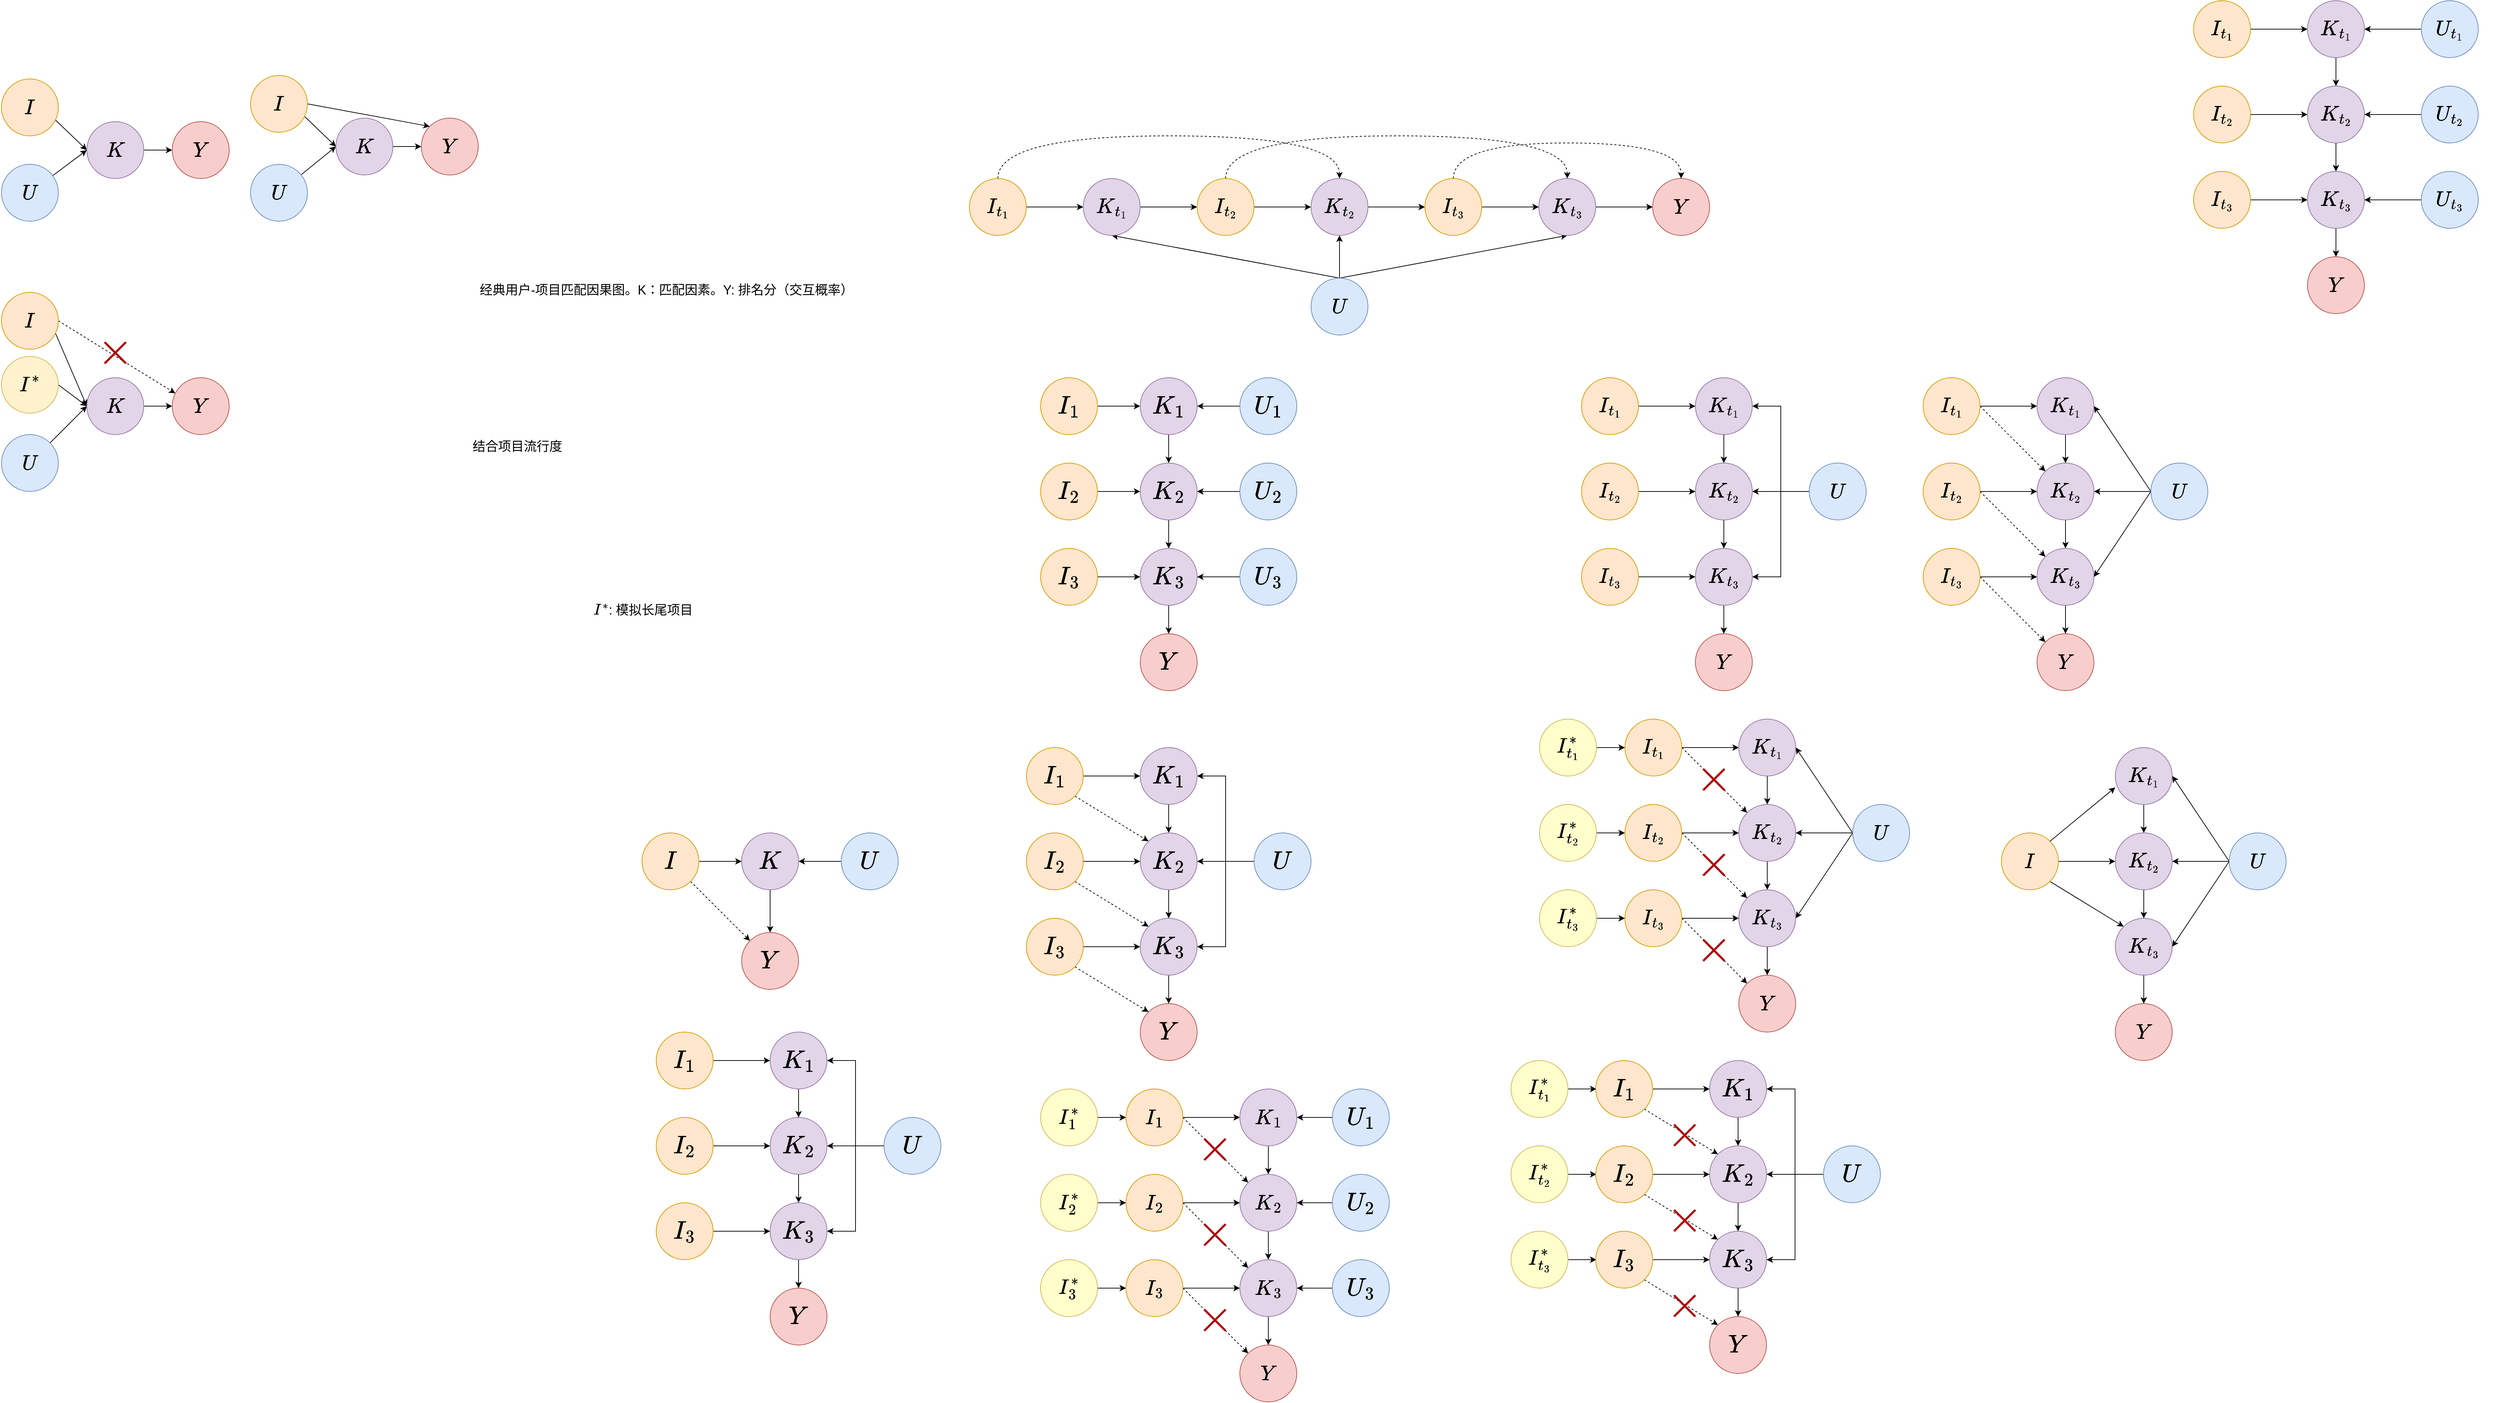 <mxfile version="27.1.6">
  <diagram name="第 1 页" id="56BlYWJSqFPztJBqIIqX">
    <mxGraphModel dx="1426" dy="743" grid="1" gridSize="10" guides="1" tooltips="1" connect="1" arrows="1" fold="1" page="1" pageScale="1" pageWidth="1654" pageHeight="1169" math="1" shadow="0">
      <root>
        <mxCell id="0" />
        <mxCell id="1" parent="0" />
        <mxCell id="acMKYbe6vQJ9O9eNH2sJ-32" style="rounded=0;orthogonalLoop=1;jettySize=auto;html=1;exitX=0.951;exitY=0.724;exitDx=0;exitDy=0;entryX=0;entryY=0.5;entryDx=0;entryDy=0;exitPerimeter=0;fontSize=25;" parent="1" source="acMKYbe6vQJ9O9eNH2sJ-1" target="acMKYbe6vQJ9O9eNH2sJ-3" edge="1">
          <mxGeometry relative="1" as="geometry" />
        </mxCell>
        <mxCell id="acMKYbe6vQJ9O9eNH2sJ-1" value="&lt;font&gt;$$I$$&lt;/font&gt;" style="ellipse;whiteSpace=wrap;html=1;aspect=fixed;fillColor=#ffe6cc;strokeColor=#d79b00;fontSize=25;" parent="1" vertex="1">
          <mxGeometry x="320" y="140" width="80" height="80" as="geometry" />
        </mxCell>
        <mxCell id="acMKYbe6vQJ9O9eNH2sJ-33" style="rounded=0;orthogonalLoop=1;jettySize=auto;html=1;entryX=0;entryY=0.5;entryDx=0;entryDy=0;fontSize=25;" parent="1" source="acMKYbe6vQJ9O9eNH2sJ-2" target="acMKYbe6vQJ9O9eNH2sJ-3" edge="1">
          <mxGeometry relative="1" as="geometry" />
        </mxCell>
        <mxCell id="acMKYbe6vQJ9O9eNH2sJ-2" value="&lt;span&gt;$$U$$&lt;/span&gt;" style="ellipse;whiteSpace=wrap;html=1;aspect=fixed;fillColor=#dae8fc;strokeColor=#6c8ebf;fontSize=25;" parent="1" vertex="1">
          <mxGeometry x="320" y="260" width="80" height="80" as="geometry" />
        </mxCell>
        <mxCell id="acMKYbe6vQJ9O9eNH2sJ-34" style="edgeStyle=orthogonalEdgeStyle;rounded=0;orthogonalLoop=1;jettySize=auto;html=1;exitX=1;exitY=0.5;exitDx=0;exitDy=0;fontSize=25;" parent="1" source="acMKYbe6vQJ9O9eNH2sJ-3" target="acMKYbe6vQJ9O9eNH2sJ-4" edge="1">
          <mxGeometry relative="1" as="geometry" />
        </mxCell>
        <mxCell id="acMKYbe6vQJ9O9eNH2sJ-3" value="&lt;font&gt;\(K\)&lt;/font&gt;" style="ellipse;whiteSpace=wrap;html=1;aspect=fixed;fillColor=#e1d5e7;strokeColor=#9673a6;fontSize=25;" parent="1" vertex="1">
          <mxGeometry x="440" y="200" width="80" height="80" as="geometry" />
        </mxCell>
        <mxCell id="acMKYbe6vQJ9O9eNH2sJ-4" value="&lt;span&gt;$$Y$$&lt;/span&gt;" style="ellipse;whiteSpace=wrap;html=1;aspect=fixed;fillColor=#f8cecc;strokeColor=#b85450;fontSize=25;" parent="1" vertex="1">
          <mxGeometry x="560" y="200" width="80" height="80" as="geometry" />
        </mxCell>
        <mxCell id="acMKYbe6vQJ9O9eNH2sJ-35" value="经典用户-项目匹配因果图。K：匹配因素。Y: 排名分（交互概率）" style="text;whiteSpace=wrap;fontSize=18;" parent="1" vertex="1">
          <mxGeometry x="990" y="420" width="550" height="40" as="geometry" />
        </mxCell>
        <mxCell id="acMKYbe6vQJ9O9eNH2sJ-43" value="结合项目流行度" style="text;whiteSpace=wrap;fontSize=18;" parent="1" vertex="1">
          <mxGeometry x="980" y="640" width="130" height="40" as="geometry" />
        </mxCell>
        <mxCell id="acMKYbe6vQJ9O9eNH2sJ-46" style="rounded=0;orthogonalLoop=1;jettySize=auto;html=1;exitX=0.951;exitY=0.724;exitDx=0;exitDy=0;entryX=0;entryY=0.5;entryDx=0;entryDy=0;exitPerimeter=0;fontSize=25;" parent="1" source="acMKYbe6vQJ9O9eNH2sJ-47" target="acMKYbe6vQJ9O9eNH2sJ-51" edge="1">
          <mxGeometry relative="1" as="geometry" />
        </mxCell>
        <mxCell id="acMKYbe6vQJ9O9eNH2sJ-53" style="rounded=0;orthogonalLoop=1;jettySize=auto;html=1;exitX=1;exitY=0.5;exitDx=0;exitDy=0;entryX=0;entryY=0;entryDx=0;entryDy=0;fontSize=25;" parent="1" source="acMKYbe6vQJ9O9eNH2sJ-47" target="acMKYbe6vQJ9O9eNH2sJ-52" edge="1">
          <mxGeometry relative="1" as="geometry" />
        </mxCell>
        <mxCell id="acMKYbe6vQJ9O9eNH2sJ-47" value="&lt;font&gt;$$I$$&lt;/font&gt;" style="ellipse;whiteSpace=wrap;html=1;aspect=fixed;fillColor=#ffe6cc;strokeColor=#d79b00;fontSize=25;" parent="1" vertex="1">
          <mxGeometry x="670" y="135" width="80" height="80" as="geometry" />
        </mxCell>
        <mxCell id="acMKYbe6vQJ9O9eNH2sJ-48" style="rounded=0;orthogonalLoop=1;jettySize=auto;html=1;entryX=0;entryY=0.5;entryDx=0;entryDy=0;fontSize=25;" parent="1" source="acMKYbe6vQJ9O9eNH2sJ-49" target="acMKYbe6vQJ9O9eNH2sJ-51" edge="1">
          <mxGeometry relative="1" as="geometry" />
        </mxCell>
        <mxCell id="acMKYbe6vQJ9O9eNH2sJ-49" value="&lt;span&gt;$$U$$&lt;/span&gt;" style="ellipse;whiteSpace=wrap;html=1;aspect=fixed;fillColor=#dae8fc;strokeColor=#6c8ebf;fontSize=25;" parent="1" vertex="1">
          <mxGeometry x="670" y="260" width="80" height="80" as="geometry" />
        </mxCell>
        <mxCell id="acMKYbe6vQJ9O9eNH2sJ-50" style="edgeStyle=orthogonalEdgeStyle;rounded=0;orthogonalLoop=1;jettySize=auto;html=1;exitX=1;exitY=0.5;exitDx=0;exitDy=0;fontSize=25;" parent="1" source="acMKYbe6vQJ9O9eNH2sJ-51" target="acMKYbe6vQJ9O9eNH2sJ-52" edge="1">
          <mxGeometry relative="1" as="geometry" />
        </mxCell>
        <mxCell id="acMKYbe6vQJ9O9eNH2sJ-51" value="&lt;font&gt;\(K\)&lt;/font&gt;" style="ellipse;whiteSpace=wrap;html=1;aspect=fixed;fillColor=#e1d5e7;strokeColor=#9673a6;fontSize=25;" parent="1" vertex="1">
          <mxGeometry x="790" y="195" width="80" height="80" as="geometry" />
        </mxCell>
        <mxCell id="acMKYbe6vQJ9O9eNH2sJ-52" value="&lt;span&gt;$$Y$$&lt;/span&gt;" style="ellipse;whiteSpace=wrap;html=1;aspect=fixed;fillColor=#f8cecc;strokeColor=#b85450;fontSize=25;" parent="1" vertex="1">
          <mxGeometry x="910" y="195" width="80" height="80" as="geometry" />
        </mxCell>
        <mxCell id="acMKYbe6vQJ9O9eNH2sJ-69" style="rounded=0;orthogonalLoop=1;jettySize=auto;html=1;exitX=0.951;exitY=0.724;exitDx=0;exitDy=0;entryX=0;entryY=0.5;entryDx=0;entryDy=0;exitPerimeter=0;fontSize=25;" parent="1" source="acMKYbe6vQJ9O9eNH2sJ-71" target="acMKYbe6vQJ9O9eNH2sJ-76" edge="1">
          <mxGeometry relative="1" as="geometry" />
        </mxCell>
        <mxCell id="acMKYbe6vQJ9O9eNH2sJ-92" style="rounded=0;orthogonalLoop=1;jettySize=auto;html=1;exitX=1;exitY=0.5;exitDx=0;exitDy=0;entryX=0.054;entryY=0.275;entryDx=0;entryDy=0;entryPerimeter=0;dashed=1;fontSize=25;" parent="1" source="acMKYbe6vQJ9O9eNH2sJ-71" target="acMKYbe6vQJ9O9eNH2sJ-77" edge="1">
          <mxGeometry relative="1" as="geometry" />
        </mxCell>
        <mxCell id="acMKYbe6vQJ9O9eNH2sJ-71" value="&lt;font&gt;$$I$$&lt;/font&gt;" style="ellipse;whiteSpace=wrap;html=1;aspect=fixed;fillColor=#ffe6cc;strokeColor=#d79b00;fontSize=25;" parent="1" vertex="1">
          <mxGeometry x="320" y="440" width="80" height="80" as="geometry" />
        </mxCell>
        <mxCell id="acMKYbe6vQJ9O9eNH2sJ-72" style="rounded=0;orthogonalLoop=1;jettySize=auto;html=1;entryX=0;entryY=0.5;entryDx=0;entryDy=0;fontSize=25;" parent="1" source="acMKYbe6vQJ9O9eNH2sJ-74" target="acMKYbe6vQJ9O9eNH2sJ-76" edge="1">
          <mxGeometry relative="1" as="geometry" />
        </mxCell>
        <mxCell id="acMKYbe6vQJ9O9eNH2sJ-74" value="&lt;span&gt;$$U$$&lt;/span&gt;" style="ellipse;whiteSpace=wrap;html=1;aspect=fixed;fillColor=#dae8fc;strokeColor=#6c8ebf;fontSize=25;" parent="1" vertex="1">
          <mxGeometry x="320" y="640" width="80" height="80" as="geometry" />
        </mxCell>
        <mxCell id="acMKYbe6vQJ9O9eNH2sJ-75" style="edgeStyle=orthogonalEdgeStyle;rounded=0;orthogonalLoop=1;jettySize=auto;html=1;exitX=1;exitY=0.5;exitDx=0;exitDy=0;fontSize=25;" parent="1" source="acMKYbe6vQJ9O9eNH2sJ-76" target="acMKYbe6vQJ9O9eNH2sJ-77" edge="1">
          <mxGeometry relative="1" as="geometry" />
        </mxCell>
        <mxCell id="acMKYbe6vQJ9O9eNH2sJ-76" value="&lt;font&gt;\(K\)&lt;/font&gt;" style="ellipse;whiteSpace=wrap;html=1;aspect=fixed;fillColor=#e1d5e7;strokeColor=#9673a6;fontSize=25;" parent="1" vertex="1">
          <mxGeometry x="440" y="560" width="80" height="80" as="geometry" />
        </mxCell>
        <mxCell id="acMKYbe6vQJ9O9eNH2sJ-77" value="&lt;span&gt;$$Y$$&lt;/span&gt;" style="ellipse;whiteSpace=wrap;html=1;aspect=fixed;fillColor=#f8cecc;strokeColor=#b85450;fontSize=25;" parent="1" vertex="1">
          <mxGeometry x="560" y="560" width="80" height="80" as="geometry" />
        </mxCell>
        <mxCell id="acMKYbe6vQJ9O9eNH2sJ-90" style="rounded=0;orthogonalLoop=1;jettySize=auto;html=1;exitX=1;exitY=0.5;exitDx=0;exitDy=0;entryX=0;entryY=0.5;entryDx=0;entryDy=0;fontSize=25;" parent="1" source="acMKYbe6vQJ9O9eNH2sJ-78" target="acMKYbe6vQJ9O9eNH2sJ-76" edge="1">
          <mxGeometry relative="1" as="geometry" />
        </mxCell>
        <mxCell id="acMKYbe6vQJ9O9eNH2sJ-78" value="&lt;font&gt;$$I^*$$&lt;/font&gt;" style="ellipse;whiteSpace=wrap;html=1;aspect=fixed;fillColor=#fff2cc;strokeColor=#d6b656;fontSize=25;" parent="1" vertex="1">
          <mxGeometry x="320" y="530" width="80" height="80" as="geometry" />
        </mxCell>
        <mxCell id="Mdq6Gw4Iz_iuoYK7gJNK-2" value="\(I^*\): 模拟长尾项目" style="text;whiteSpace=wrap;fontSize=18;" parent="1" vertex="1">
          <mxGeometry x="1150" y="870" width="170" height="40" as="geometry" />
        </mxCell>
        <mxCell id="7c5HfkJA_0XSIlpQ0Qkd-1" value="" style="shape=umlDestroy;whiteSpace=wrap;html=1;strokeWidth=3;targetShapes=umlLifeline;fillColor=#e51400;strokeColor=#B20000;fontColor=#ffffff;fontSize=25;" parent="1" vertex="1">
          <mxGeometry x="465" y="510" width="30" height="30" as="geometry" />
        </mxCell>
        <mxCell id="soInT_jy2BydCNeBa6Lg-12" style="rounded=0;orthogonalLoop=1;jettySize=auto;html=1;entryX=0;entryY=0.5;entryDx=0;entryDy=0;fontSize=25;exitX=1;exitY=0.5;exitDx=0;exitDy=0;" parent="1" source="soInT_jy2BydCNeBa6Lg-13" target="soInT_jy2BydCNeBa6Lg-17" edge="1">
          <mxGeometry relative="1" as="geometry" />
        </mxCell>
        <mxCell id="soInT_jy2BydCNeBa6Lg-34" style="edgeStyle=orthogonalEdgeStyle;rounded=0;orthogonalLoop=1;jettySize=auto;html=1;exitX=0.5;exitY=0;exitDx=0;exitDy=0;entryX=0.5;entryY=0;entryDx=0;entryDy=0;curved=1;dashed=1;" parent="1" source="soInT_jy2BydCNeBa6Lg-13" target="soInT_jy2BydCNeBa6Lg-25" edge="1">
          <mxGeometry relative="1" as="geometry">
            <Array as="points">
              <mxPoint x="1720" y="220" />
              <mxPoint x="2200" y="220" />
            </Array>
          </mxGeometry>
        </mxCell>
        <mxCell id="soInT_jy2BydCNeBa6Lg-13" value="&lt;font&gt;$$I_{t_1}$$&lt;/font&gt;" style="ellipse;whiteSpace=wrap;html=1;aspect=fixed;fillColor=#ffe6cc;strokeColor=#d79b00;fontSize=25;" parent="1" vertex="1">
          <mxGeometry x="1680" y="280" width="80" height="80" as="geometry" />
        </mxCell>
        <mxCell id="soInT_jy2BydCNeBa6Lg-42" style="rounded=0;orthogonalLoop=1;jettySize=auto;html=1;exitX=0.5;exitY=0;exitDx=0;exitDy=0;entryX=0.5;entryY=1;entryDx=0;entryDy=0;" parent="1" source="soInT_jy2BydCNeBa6Lg-15" target="soInT_jy2BydCNeBa6Lg-17" edge="1">
          <mxGeometry relative="1" as="geometry" />
        </mxCell>
        <mxCell id="soInT_jy2BydCNeBa6Lg-43" style="edgeStyle=orthogonalEdgeStyle;rounded=0;orthogonalLoop=1;jettySize=auto;html=1;exitX=0.5;exitY=0;exitDx=0;exitDy=0;entryX=0.5;entryY=1;entryDx=0;entryDy=0;" parent="1" source="soInT_jy2BydCNeBa6Lg-15" target="soInT_jy2BydCNeBa6Lg-25" edge="1">
          <mxGeometry relative="1" as="geometry" />
        </mxCell>
        <mxCell id="soInT_jy2BydCNeBa6Lg-44" style="rounded=0;orthogonalLoop=1;jettySize=auto;html=1;exitX=0.5;exitY=0;exitDx=0;exitDy=0;entryX=0.5;entryY=1;entryDx=0;entryDy=0;" parent="1" source="soInT_jy2BydCNeBa6Lg-15" target="soInT_jy2BydCNeBa6Lg-30" edge="1">
          <mxGeometry relative="1" as="geometry" />
        </mxCell>
        <mxCell id="soInT_jy2BydCNeBa6Lg-15" value="&lt;span&gt;$$U$$&lt;/span&gt;" style="ellipse;whiteSpace=wrap;html=1;aspect=fixed;fillColor=#dae8fc;strokeColor=#6c8ebf;fontSize=25;" parent="1" vertex="1">
          <mxGeometry x="2160" y="420" width="80" height="80" as="geometry" />
        </mxCell>
        <mxCell id="soInT_jy2BydCNeBa6Lg-31" style="edgeStyle=orthogonalEdgeStyle;rounded=0;orthogonalLoop=1;jettySize=auto;html=1;exitX=1;exitY=0.5;exitDx=0;exitDy=0;" parent="1" source="soInT_jy2BydCNeBa6Lg-17" target="soInT_jy2BydCNeBa6Lg-21" edge="1">
          <mxGeometry relative="1" as="geometry" />
        </mxCell>
        <mxCell id="soInT_jy2BydCNeBa6Lg-17" value="&lt;font&gt;\(K_{t_1}\)&lt;/font&gt;" style="ellipse;whiteSpace=wrap;html=1;aspect=fixed;fillColor=#e1d5e7;strokeColor=#9673a6;fontSize=25;" parent="1" vertex="1">
          <mxGeometry x="1840" y="280" width="80" height="80" as="geometry" />
        </mxCell>
        <mxCell id="soInT_jy2BydCNeBa6Lg-27" style="edgeStyle=orthogonalEdgeStyle;rounded=0;orthogonalLoop=1;jettySize=auto;html=1;exitX=1;exitY=0.5;exitDx=0;exitDy=0;entryX=0;entryY=0.5;entryDx=0;entryDy=0;" parent="1" source="soInT_jy2BydCNeBa6Lg-21" target="soInT_jy2BydCNeBa6Lg-25" edge="1">
          <mxGeometry relative="1" as="geometry" />
        </mxCell>
        <mxCell id="soInT_jy2BydCNeBa6Lg-35" style="edgeStyle=orthogonalEdgeStyle;rounded=0;orthogonalLoop=1;jettySize=auto;html=1;exitX=0.5;exitY=0;exitDx=0;exitDy=0;entryX=0.5;entryY=0;entryDx=0;entryDy=0;curved=1;dashed=1;" parent="1" source="soInT_jy2BydCNeBa6Lg-21" target="soInT_jy2BydCNeBa6Lg-30" edge="1">
          <mxGeometry relative="1" as="geometry">
            <Array as="points">
              <mxPoint x="2040" y="220" />
              <mxPoint x="2520" y="220" />
            </Array>
          </mxGeometry>
        </mxCell>
        <mxCell id="soInT_jy2BydCNeBa6Lg-21" value="&lt;font&gt;$$I_{t_2}$$&lt;/font&gt;" style="ellipse;whiteSpace=wrap;html=1;aspect=fixed;fillColor=#ffe6cc;strokeColor=#d79b00;fontSize=25;" parent="1" vertex="1">
          <mxGeometry x="2000" y="280" width="80" height="80" as="geometry" />
        </mxCell>
        <mxCell id="soInT_jy2BydCNeBa6Lg-32" style="edgeStyle=orthogonalEdgeStyle;rounded=0;orthogonalLoop=1;jettySize=auto;html=1;exitX=1;exitY=0.5;exitDx=0;exitDy=0;" parent="1" source="soInT_jy2BydCNeBa6Lg-25" target="soInT_jy2BydCNeBa6Lg-29" edge="1">
          <mxGeometry relative="1" as="geometry" />
        </mxCell>
        <mxCell id="soInT_jy2BydCNeBa6Lg-25" value="&lt;font&gt;\(K_{t_2}\)&lt;/font&gt;" style="ellipse;whiteSpace=wrap;html=1;aspect=fixed;fillColor=#e1d5e7;strokeColor=#9673a6;fontSize=25;" parent="1" vertex="1">
          <mxGeometry x="2160" y="280" width="80" height="80" as="geometry" />
        </mxCell>
        <mxCell id="soInT_jy2BydCNeBa6Lg-26" value="&lt;span&gt;$$Y$$&lt;/span&gt;" style="ellipse;whiteSpace=wrap;html=1;aspect=fixed;fillColor=#f8cecc;strokeColor=#b85450;fontSize=25;" parent="1" vertex="1">
          <mxGeometry x="2640" y="280" width="80" height="80" as="geometry" />
        </mxCell>
        <mxCell id="soInT_jy2BydCNeBa6Lg-28" style="edgeStyle=orthogonalEdgeStyle;rounded=0;orthogonalLoop=1;jettySize=auto;html=1;exitX=1;exitY=0.5;exitDx=0;exitDy=0;entryX=0;entryY=0.5;entryDx=0;entryDy=0;" parent="1" source="soInT_jy2BydCNeBa6Lg-29" target="soInT_jy2BydCNeBa6Lg-30" edge="1">
          <mxGeometry relative="1" as="geometry" />
        </mxCell>
        <mxCell id="soInT_jy2BydCNeBa6Lg-41" style="edgeStyle=orthogonalEdgeStyle;rounded=0;orthogonalLoop=1;jettySize=auto;html=1;exitX=0.5;exitY=0;exitDx=0;exitDy=0;entryX=0.5;entryY=0;entryDx=0;entryDy=0;curved=1;dashed=1;" parent="1" source="soInT_jy2BydCNeBa6Lg-29" target="soInT_jy2BydCNeBa6Lg-26" edge="1">
          <mxGeometry relative="1" as="geometry">
            <Array as="points">
              <mxPoint x="2360" y="230" />
              <mxPoint x="2680" y="230" />
            </Array>
          </mxGeometry>
        </mxCell>
        <mxCell id="soInT_jy2BydCNeBa6Lg-29" value="&lt;font&gt;$$I_{t_3}$$&lt;/font&gt;" style="ellipse;whiteSpace=wrap;html=1;aspect=fixed;fillColor=#ffe6cc;strokeColor=#d79b00;fontSize=25;" parent="1" vertex="1">
          <mxGeometry x="2320" y="280" width="80" height="80" as="geometry" />
        </mxCell>
        <mxCell id="soInT_jy2BydCNeBa6Lg-40" style="edgeStyle=orthogonalEdgeStyle;rounded=0;orthogonalLoop=1;jettySize=auto;html=1;exitX=1;exitY=0.5;exitDx=0;exitDy=0;entryX=0;entryY=0.5;entryDx=0;entryDy=0;" parent="1" source="soInT_jy2BydCNeBa6Lg-30" target="soInT_jy2BydCNeBa6Lg-26" edge="1">
          <mxGeometry relative="1" as="geometry" />
        </mxCell>
        <mxCell id="soInT_jy2BydCNeBa6Lg-30" value="&lt;font&gt;\(K_{t_3}\)&lt;/font&gt;" style="ellipse;whiteSpace=wrap;html=1;aspect=fixed;fillColor=#e1d5e7;strokeColor=#9673a6;fontSize=25;" parent="1" vertex="1">
          <mxGeometry x="2480" y="280" width="80" height="80" as="geometry" />
        </mxCell>
        <mxCell id="soInT_jy2BydCNeBa6Lg-58" style="rounded=0;orthogonalLoop=1;jettySize=auto;html=1;exitX=1;exitY=0.5;exitDx=0;exitDy=0;entryX=0;entryY=0.5;entryDx=0;entryDy=0;" parent="1" source="soInT_jy2BydCNeBa6Lg-47" target="soInT_jy2BydCNeBa6Lg-53" edge="1">
          <mxGeometry relative="1" as="geometry" />
        </mxCell>
        <mxCell id="soInT_jy2BydCNeBa6Lg-68" style="rounded=0;orthogonalLoop=1;jettySize=auto;html=1;exitX=1;exitY=0.5;exitDx=0;exitDy=0;entryX=0;entryY=0;entryDx=0;entryDy=0;dashed=1;" parent="1" source="soInT_jy2BydCNeBa6Lg-47" target="soInT_jy2BydCNeBa6Lg-54" edge="1">
          <mxGeometry relative="1" as="geometry" />
        </mxCell>
        <mxCell id="soInT_jy2BydCNeBa6Lg-47" value="&lt;font&gt;$$I_{t_1}$$&lt;/font&gt;" style="ellipse;whiteSpace=wrap;html=1;aspect=fixed;fillColor=#ffe6cc;strokeColor=#d79b00;fontSize=25;" parent="1" vertex="1">
          <mxGeometry x="3020" y="560" width="80" height="80" as="geometry" />
        </mxCell>
        <mxCell id="soInT_jy2BydCNeBa6Lg-52" value="&lt;span&gt;$$Y$$&lt;/span&gt;" style="ellipse;whiteSpace=wrap;html=1;aspect=fixed;fillColor=#f8cecc;strokeColor=#b85450;fontSize=25;" parent="1" vertex="1">
          <mxGeometry x="3180" y="920" width="80" height="80" as="geometry" />
        </mxCell>
        <mxCell id="soInT_jy2BydCNeBa6Lg-63" style="edgeStyle=orthogonalEdgeStyle;rounded=0;orthogonalLoop=1;jettySize=auto;html=1;exitX=0.5;exitY=1;exitDx=0;exitDy=0;entryX=0.5;entryY=0;entryDx=0;entryDy=0;" parent="1" source="soInT_jy2BydCNeBa6Lg-53" target="soInT_jy2BydCNeBa6Lg-54" edge="1">
          <mxGeometry relative="1" as="geometry" />
        </mxCell>
        <mxCell id="soInT_jy2BydCNeBa6Lg-53" value="&lt;font&gt;\(K_{t_1}\)&lt;/font&gt;" style="ellipse;whiteSpace=wrap;html=1;aspect=fixed;fillColor=#e1d5e7;strokeColor=#9673a6;fontSize=25;" parent="1" vertex="1">
          <mxGeometry x="3180" y="560" width="80" height="80" as="geometry" />
        </mxCell>
        <mxCell id="soInT_jy2BydCNeBa6Lg-65" style="edgeStyle=orthogonalEdgeStyle;rounded=0;orthogonalLoop=1;jettySize=auto;html=1;exitX=0.5;exitY=1;exitDx=0;exitDy=0;" parent="1" source="soInT_jy2BydCNeBa6Lg-54" target="soInT_jy2BydCNeBa6Lg-55" edge="1">
          <mxGeometry relative="1" as="geometry" />
        </mxCell>
        <mxCell id="soInT_jy2BydCNeBa6Lg-54" value="&lt;font&gt;\(K_{t_2}\)&lt;/font&gt;" style="ellipse;whiteSpace=wrap;html=1;aspect=fixed;fillColor=#e1d5e7;strokeColor=#9673a6;fontSize=25;" parent="1" vertex="1">
          <mxGeometry x="3180" y="680" width="80" height="80" as="geometry" />
        </mxCell>
        <mxCell id="soInT_jy2BydCNeBa6Lg-75" style="edgeStyle=orthogonalEdgeStyle;rounded=0;orthogonalLoop=1;jettySize=auto;html=1;exitX=0.5;exitY=1;exitDx=0;exitDy=0;entryX=0.5;entryY=0;entryDx=0;entryDy=0;" parent="1" source="soInT_jy2BydCNeBa6Lg-55" target="soInT_jy2BydCNeBa6Lg-52" edge="1">
          <mxGeometry relative="1" as="geometry" />
        </mxCell>
        <mxCell id="soInT_jy2BydCNeBa6Lg-55" value="&lt;font&gt;\(K_{t_3}\)&lt;/font&gt;" style="ellipse;whiteSpace=wrap;html=1;aspect=fixed;fillColor=#e1d5e7;strokeColor=#9673a6;fontSize=25;" parent="1" vertex="1">
          <mxGeometry x="3180" y="800" width="80" height="80" as="geometry" />
        </mxCell>
        <mxCell id="soInT_jy2BydCNeBa6Lg-64" style="edgeStyle=orthogonalEdgeStyle;rounded=0;orthogonalLoop=1;jettySize=auto;html=1;exitX=1;exitY=0.5;exitDx=0;exitDy=0;entryX=0;entryY=0.5;entryDx=0;entryDy=0;" parent="1" source="soInT_jy2BydCNeBa6Lg-61" target="soInT_jy2BydCNeBa6Lg-54" edge="1">
          <mxGeometry relative="1" as="geometry" />
        </mxCell>
        <mxCell id="soInT_jy2BydCNeBa6Lg-69" style="rounded=0;orthogonalLoop=1;jettySize=auto;html=1;exitX=1;exitY=0.5;exitDx=0;exitDy=0;entryX=0;entryY=0;entryDx=0;entryDy=0;dashed=1;" parent="1" source="soInT_jy2BydCNeBa6Lg-61" target="soInT_jy2BydCNeBa6Lg-55" edge="1">
          <mxGeometry relative="1" as="geometry" />
        </mxCell>
        <mxCell id="soInT_jy2BydCNeBa6Lg-61" value="&lt;font&gt;$$I_{t_2}$$&lt;/font&gt;" style="ellipse;whiteSpace=wrap;html=1;aspect=fixed;fillColor=#ffe6cc;strokeColor=#d79b00;fontSize=25;" parent="1" vertex="1">
          <mxGeometry x="3020" y="680" width="80" height="80" as="geometry" />
        </mxCell>
        <mxCell id="soInT_jy2BydCNeBa6Lg-67" style="edgeStyle=orthogonalEdgeStyle;rounded=0;orthogonalLoop=1;jettySize=auto;html=1;exitX=1;exitY=0.5;exitDx=0;exitDy=0;" parent="1" source="soInT_jy2BydCNeBa6Lg-66" target="soInT_jy2BydCNeBa6Lg-55" edge="1">
          <mxGeometry relative="1" as="geometry" />
        </mxCell>
        <mxCell id="soInT_jy2BydCNeBa6Lg-76" style="rounded=0;orthogonalLoop=1;jettySize=auto;html=1;exitX=1;exitY=0.5;exitDx=0;exitDy=0;entryX=0;entryY=0;entryDx=0;entryDy=0;dashed=1;" parent="1" source="soInT_jy2BydCNeBa6Lg-66" target="soInT_jy2BydCNeBa6Lg-52" edge="1">
          <mxGeometry relative="1" as="geometry" />
        </mxCell>
        <mxCell id="soInT_jy2BydCNeBa6Lg-66" value="&lt;font&gt;$$I_{t_3}$$&lt;/font&gt;" style="ellipse;whiteSpace=wrap;html=1;aspect=fixed;fillColor=#ffe6cc;strokeColor=#d79b00;fontSize=25;" parent="1" vertex="1">
          <mxGeometry x="3020" y="800" width="80" height="80" as="geometry" />
        </mxCell>
        <mxCell id="soInT_jy2BydCNeBa6Lg-78" style="rounded=0;orthogonalLoop=1;jettySize=auto;html=1;exitX=0;exitY=0.5;exitDx=0;exitDy=0;entryX=1;entryY=0.5;entryDx=0;entryDy=0;" parent="1" source="soInT_jy2BydCNeBa6Lg-77" target="soInT_jy2BydCNeBa6Lg-53" edge="1">
          <mxGeometry relative="1" as="geometry" />
        </mxCell>
        <mxCell id="soInT_jy2BydCNeBa6Lg-79" style="edgeStyle=orthogonalEdgeStyle;rounded=0;orthogonalLoop=1;jettySize=auto;html=1;exitX=0;exitY=0.5;exitDx=0;exitDy=0;entryX=1;entryY=0.5;entryDx=0;entryDy=0;" parent="1" source="soInT_jy2BydCNeBa6Lg-77" target="soInT_jy2BydCNeBa6Lg-54" edge="1">
          <mxGeometry relative="1" as="geometry" />
        </mxCell>
        <mxCell id="soInT_jy2BydCNeBa6Lg-80" style="rounded=0;orthogonalLoop=1;jettySize=auto;html=1;exitX=0;exitY=0.5;exitDx=0;exitDy=0;entryX=1;entryY=0.5;entryDx=0;entryDy=0;" parent="1" source="soInT_jy2BydCNeBa6Lg-77" target="soInT_jy2BydCNeBa6Lg-55" edge="1">
          <mxGeometry relative="1" as="geometry" />
        </mxCell>
        <mxCell id="soInT_jy2BydCNeBa6Lg-77" value="&lt;span&gt;$$U$$&lt;/span&gt;" style="ellipse;whiteSpace=wrap;html=1;aspect=fixed;fillColor=#dae8fc;strokeColor=#6c8ebf;fontSize=25;" parent="1" vertex="1">
          <mxGeometry x="3340" y="680" width="80" height="80" as="geometry" />
        </mxCell>
        <mxCell id="soInT_jy2BydCNeBa6Lg-81" style="rounded=0;orthogonalLoop=1;jettySize=auto;html=1;exitX=1;exitY=0.5;exitDx=0;exitDy=0;entryX=0;entryY=0.5;entryDx=0;entryDy=0;fontSize=30;" parent="1" source="soInT_jy2BydCNeBa6Lg-83" target="soInT_jy2BydCNeBa6Lg-86" edge="1">
          <mxGeometry relative="1" as="geometry" />
        </mxCell>
        <mxCell id="soInT_jy2BydCNeBa6Lg-83" value="&lt;font&gt;$$I_1$$&lt;/font&gt;" style="ellipse;whiteSpace=wrap;html=1;aspect=fixed;fillColor=#ffe6cc;strokeColor=#d79b00;fontSize=30;" parent="1" vertex="1">
          <mxGeometry x="1780" y="560" width="80" height="80" as="geometry" />
        </mxCell>
        <mxCell id="soInT_jy2BydCNeBa6Lg-84" value="&lt;span&gt;$$Y$$&lt;/span&gt;" style="ellipse;whiteSpace=wrap;html=1;aspect=fixed;fillColor=#f8cecc;strokeColor=#b85450;fontSize=30;" parent="1" vertex="1">
          <mxGeometry x="1920" y="920" width="80" height="80" as="geometry" />
        </mxCell>
        <mxCell id="soInT_jy2BydCNeBa6Lg-85" style="edgeStyle=orthogonalEdgeStyle;rounded=0;orthogonalLoop=1;jettySize=auto;html=1;exitX=0.5;exitY=1;exitDx=0;exitDy=0;entryX=0.5;entryY=0;entryDx=0;entryDy=0;fontSize=30;" parent="1" source="soInT_jy2BydCNeBa6Lg-86" target="soInT_jy2BydCNeBa6Lg-88" edge="1">
          <mxGeometry relative="1" as="geometry" />
        </mxCell>
        <mxCell id="soInT_jy2BydCNeBa6Lg-86" value="&lt;font&gt;\(K_1\)&lt;/font&gt;" style="ellipse;whiteSpace=wrap;html=1;aspect=fixed;fillColor=#e1d5e7;strokeColor=#9673a6;fontSize=30;" parent="1" vertex="1">
          <mxGeometry x="1920" y="560" width="80" height="80" as="geometry" />
        </mxCell>
        <mxCell id="soInT_jy2BydCNeBa6Lg-87" style="edgeStyle=orthogonalEdgeStyle;rounded=0;orthogonalLoop=1;jettySize=auto;html=1;exitX=0.5;exitY=1;exitDx=0;exitDy=0;fontSize=30;" parent="1" source="soInT_jy2BydCNeBa6Lg-88" target="soInT_jy2BydCNeBa6Lg-90" edge="1">
          <mxGeometry relative="1" as="geometry" />
        </mxCell>
        <mxCell id="soInT_jy2BydCNeBa6Lg-88" value="&lt;font&gt;\(K_2\)&lt;/font&gt;" style="ellipse;whiteSpace=wrap;html=1;aspect=fixed;fillColor=#e1d5e7;strokeColor=#9673a6;fontSize=30;" parent="1" vertex="1">
          <mxGeometry x="1920" y="680" width="80" height="80" as="geometry" />
        </mxCell>
        <mxCell id="soInT_jy2BydCNeBa6Lg-89" style="edgeStyle=orthogonalEdgeStyle;rounded=0;orthogonalLoop=1;jettySize=auto;html=1;exitX=0.5;exitY=1;exitDx=0;exitDy=0;entryX=0.5;entryY=0;entryDx=0;entryDy=0;fontSize=30;" parent="1" source="soInT_jy2BydCNeBa6Lg-90" target="soInT_jy2BydCNeBa6Lg-84" edge="1">
          <mxGeometry relative="1" as="geometry" />
        </mxCell>
        <mxCell id="soInT_jy2BydCNeBa6Lg-90" value="&lt;font&gt;\(K_3\)&lt;/font&gt;" style="ellipse;whiteSpace=wrap;html=1;aspect=fixed;fillColor=#e1d5e7;strokeColor=#9673a6;fontSize=30;" parent="1" vertex="1">
          <mxGeometry x="1920" y="800" width="80" height="80" as="geometry" />
        </mxCell>
        <mxCell id="soInT_jy2BydCNeBa6Lg-91" style="edgeStyle=orthogonalEdgeStyle;rounded=0;orthogonalLoop=1;jettySize=auto;html=1;exitX=1;exitY=0.5;exitDx=0;exitDy=0;entryX=0;entryY=0.5;entryDx=0;entryDy=0;fontSize=30;" parent="1" source="soInT_jy2BydCNeBa6Lg-93" target="soInT_jy2BydCNeBa6Lg-88" edge="1">
          <mxGeometry relative="1" as="geometry" />
        </mxCell>
        <mxCell id="soInT_jy2BydCNeBa6Lg-93" value="&lt;font&gt;$$I_2$$&lt;/font&gt;" style="ellipse;whiteSpace=wrap;html=1;aspect=fixed;fillColor=#ffe6cc;strokeColor=#d79b00;fontSize=30;" parent="1" vertex="1">
          <mxGeometry x="1780" y="680" width="80" height="80" as="geometry" />
        </mxCell>
        <mxCell id="soInT_jy2BydCNeBa6Lg-94" style="edgeStyle=orthogonalEdgeStyle;rounded=0;orthogonalLoop=1;jettySize=auto;html=1;exitX=1;exitY=0.5;exitDx=0;exitDy=0;fontSize=30;" parent="1" source="soInT_jy2BydCNeBa6Lg-96" target="soInT_jy2BydCNeBa6Lg-90" edge="1">
          <mxGeometry relative="1" as="geometry" />
        </mxCell>
        <mxCell id="soInT_jy2BydCNeBa6Lg-96" value="&lt;font&gt;$$I_3$$&lt;/font&gt;" style="ellipse;whiteSpace=wrap;html=1;aspect=fixed;fillColor=#ffe6cc;strokeColor=#d79b00;fontSize=30;" parent="1" vertex="1">
          <mxGeometry x="1780" y="800" width="80" height="80" as="geometry" />
        </mxCell>
        <mxCell id="soInT_jy2BydCNeBa6Lg-121" style="edgeStyle=orthogonalEdgeStyle;rounded=0;orthogonalLoop=1;jettySize=auto;html=1;exitX=0;exitY=0.5;exitDx=0;exitDy=0;entryX=1;entryY=0.5;entryDx=0;entryDy=0;fontSize=30;" parent="1" source="soInT_jy2BydCNeBa6Lg-100" target="soInT_jy2BydCNeBa6Lg-86" edge="1">
          <mxGeometry relative="1" as="geometry" />
        </mxCell>
        <mxCell id="soInT_jy2BydCNeBa6Lg-100" value="&lt;span&gt;$$U_1$$&lt;/span&gt;" style="ellipse;whiteSpace=wrap;html=1;aspect=fixed;fillColor=#dae8fc;strokeColor=#6c8ebf;fontSize=30;" parent="1" vertex="1">
          <mxGeometry x="2060" y="560" width="80" height="80" as="geometry" />
        </mxCell>
        <mxCell id="soInT_jy2BydCNeBa6Lg-101" style="rounded=0;orthogonalLoop=1;jettySize=auto;html=1;exitX=1;exitY=0.5;exitDx=0;exitDy=0;entryX=0;entryY=0.5;entryDx=0;entryDy=0;" parent="1" source="soInT_jy2BydCNeBa6Lg-102" target="soInT_jy2BydCNeBa6Lg-105" edge="1">
          <mxGeometry relative="1" as="geometry" />
        </mxCell>
        <mxCell id="soInT_jy2BydCNeBa6Lg-102" value="&lt;font&gt;$$I_{t_1}$$&lt;/font&gt;" style="ellipse;whiteSpace=wrap;html=1;aspect=fixed;fillColor=#ffe6cc;strokeColor=#d79b00;fontSize=25;" parent="1" vertex="1">
          <mxGeometry x="2540" y="560" width="80" height="80" as="geometry" />
        </mxCell>
        <mxCell id="soInT_jy2BydCNeBa6Lg-103" value="&lt;span&gt;$$Y$$&lt;/span&gt;" style="ellipse;whiteSpace=wrap;html=1;aspect=fixed;fillColor=#f8cecc;strokeColor=#b85450;fontSize=25;" parent="1" vertex="1">
          <mxGeometry x="2700" y="920" width="80" height="80" as="geometry" />
        </mxCell>
        <mxCell id="soInT_jy2BydCNeBa6Lg-104" style="edgeStyle=orthogonalEdgeStyle;rounded=0;orthogonalLoop=1;jettySize=auto;html=1;exitX=0.5;exitY=1;exitDx=0;exitDy=0;entryX=0.5;entryY=0;entryDx=0;entryDy=0;" parent="1" source="soInT_jy2BydCNeBa6Lg-105" target="soInT_jy2BydCNeBa6Lg-107" edge="1">
          <mxGeometry relative="1" as="geometry" />
        </mxCell>
        <mxCell id="soInT_jy2BydCNeBa6Lg-105" value="&lt;font&gt;\(K_{t_1}\)&lt;/font&gt;" style="ellipse;whiteSpace=wrap;html=1;aspect=fixed;fillColor=#e1d5e7;strokeColor=#9673a6;fontSize=25;" parent="1" vertex="1">
          <mxGeometry x="2700" y="560" width="80" height="80" as="geometry" />
        </mxCell>
        <mxCell id="soInT_jy2BydCNeBa6Lg-106" style="edgeStyle=orthogonalEdgeStyle;rounded=0;orthogonalLoop=1;jettySize=auto;html=1;exitX=0.5;exitY=1;exitDx=0;exitDy=0;" parent="1" source="soInT_jy2BydCNeBa6Lg-107" target="soInT_jy2BydCNeBa6Lg-109" edge="1">
          <mxGeometry relative="1" as="geometry" />
        </mxCell>
        <mxCell id="soInT_jy2BydCNeBa6Lg-107" value="&lt;font&gt;\(K_{t_2}\)&lt;/font&gt;" style="ellipse;whiteSpace=wrap;html=1;aspect=fixed;fillColor=#e1d5e7;strokeColor=#9673a6;fontSize=25;" parent="1" vertex="1">
          <mxGeometry x="2700" y="680" width="80" height="80" as="geometry" />
        </mxCell>
        <mxCell id="soInT_jy2BydCNeBa6Lg-108" style="edgeStyle=orthogonalEdgeStyle;rounded=0;orthogonalLoop=1;jettySize=auto;html=1;exitX=0.5;exitY=1;exitDx=0;exitDy=0;entryX=0.5;entryY=0;entryDx=0;entryDy=0;" parent="1" source="soInT_jy2BydCNeBa6Lg-109" target="soInT_jy2BydCNeBa6Lg-103" edge="1">
          <mxGeometry relative="1" as="geometry" />
        </mxCell>
        <mxCell id="soInT_jy2BydCNeBa6Lg-109" value="&lt;font&gt;\(K_{t_3}\)&lt;/font&gt;" style="ellipse;whiteSpace=wrap;html=1;aspect=fixed;fillColor=#e1d5e7;strokeColor=#9673a6;fontSize=25;" parent="1" vertex="1">
          <mxGeometry x="2700" y="800" width="80" height="80" as="geometry" />
        </mxCell>
        <mxCell id="soInT_jy2BydCNeBa6Lg-110" style="edgeStyle=orthogonalEdgeStyle;rounded=0;orthogonalLoop=1;jettySize=auto;html=1;exitX=1;exitY=0.5;exitDx=0;exitDy=0;entryX=0;entryY=0.5;entryDx=0;entryDy=0;" parent="1" source="soInT_jy2BydCNeBa6Lg-111" target="soInT_jy2BydCNeBa6Lg-107" edge="1">
          <mxGeometry relative="1" as="geometry" />
        </mxCell>
        <mxCell id="soInT_jy2BydCNeBa6Lg-111" value="&lt;font&gt;$$I_{t_2}$$&lt;/font&gt;" style="ellipse;whiteSpace=wrap;html=1;aspect=fixed;fillColor=#ffe6cc;strokeColor=#d79b00;fontSize=25;" parent="1" vertex="1">
          <mxGeometry x="2540" y="680" width="80" height="80" as="geometry" />
        </mxCell>
        <mxCell id="soInT_jy2BydCNeBa6Lg-112" style="edgeStyle=orthogonalEdgeStyle;rounded=0;orthogonalLoop=1;jettySize=auto;html=1;exitX=1;exitY=0.5;exitDx=0;exitDy=0;" parent="1" source="soInT_jy2BydCNeBa6Lg-113" target="soInT_jy2BydCNeBa6Lg-109" edge="1">
          <mxGeometry relative="1" as="geometry" />
        </mxCell>
        <mxCell id="soInT_jy2BydCNeBa6Lg-113" value="&lt;font&gt;$$I_{t_3}$$&lt;/font&gt;" style="ellipse;whiteSpace=wrap;html=1;aspect=fixed;fillColor=#ffe6cc;strokeColor=#d79b00;fontSize=25;" parent="1" vertex="1">
          <mxGeometry x="2540" y="800" width="80" height="80" as="geometry" />
        </mxCell>
        <mxCell id="aEq2LiMwJPQ9Wbp7pFRd-23" style="edgeStyle=orthogonalEdgeStyle;rounded=0;orthogonalLoop=1;jettySize=auto;html=1;exitX=0;exitY=0.5;exitDx=0;exitDy=0;entryX=1;entryY=0.5;entryDx=0;entryDy=0;" edge="1" parent="1" source="soInT_jy2BydCNeBa6Lg-117" target="soInT_jy2BydCNeBa6Lg-105">
          <mxGeometry relative="1" as="geometry" />
        </mxCell>
        <mxCell id="aEq2LiMwJPQ9Wbp7pFRd-24" style="edgeStyle=orthogonalEdgeStyle;rounded=0;orthogonalLoop=1;jettySize=auto;html=1;exitX=0;exitY=0.5;exitDx=0;exitDy=0;entryX=1;entryY=0.5;entryDx=0;entryDy=0;" edge="1" parent="1" source="soInT_jy2BydCNeBa6Lg-117" target="soInT_jy2BydCNeBa6Lg-107">
          <mxGeometry relative="1" as="geometry" />
        </mxCell>
        <mxCell id="aEq2LiMwJPQ9Wbp7pFRd-25" style="edgeStyle=orthogonalEdgeStyle;rounded=0;orthogonalLoop=1;jettySize=auto;html=1;exitX=0;exitY=0.5;exitDx=0;exitDy=0;entryX=1;entryY=0.5;entryDx=0;entryDy=0;" edge="1" parent="1" source="soInT_jy2BydCNeBa6Lg-117" target="soInT_jy2BydCNeBa6Lg-109">
          <mxGeometry relative="1" as="geometry" />
        </mxCell>
        <mxCell id="soInT_jy2BydCNeBa6Lg-117" value="&lt;span&gt;$$U$$&lt;/span&gt;" style="ellipse;whiteSpace=wrap;html=1;aspect=fixed;fillColor=#dae8fc;strokeColor=#6c8ebf;fontSize=25;" parent="1" vertex="1">
          <mxGeometry x="2860" y="680" width="80" height="80" as="geometry" />
        </mxCell>
        <mxCell id="soInT_jy2BydCNeBa6Lg-122" style="edgeStyle=orthogonalEdgeStyle;rounded=0;orthogonalLoop=1;jettySize=auto;html=1;exitX=0;exitY=0.5;exitDx=0;exitDy=0;entryX=1;entryY=0.5;entryDx=0;entryDy=0;fontSize=30;" parent="1" source="soInT_jy2BydCNeBa6Lg-119" target="soInT_jy2BydCNeBa6Lg-88" edge="1">
          <mxGeometry relative="1" as="geometry" />
        </mxCell>
        <mxCell id="soInT_jy2BydCNeBa6Lg-119" value="&lt;span&gt;$$U_2$$&lt;/span&gt;" style="ellipse;whiteSpace=wrap;html=1;aspect=fixed;fillColor=#dae8fc;strokeColor=#6c8ebf;fontSize=30;" parent="1" vertex="1">
          <mxGeometry x="2060" y="680" width="80" height="80" as="geometry" />
        </mxCell>
        <mxCell id="soInT_jy2BydCNeBa6Lg-123" style="edgeStyle=orthogonalEdgeStyle;rounded=0;orthogonalLoop=1;jettySize=auto;html=1;exitX=0;exitY=0.5;exitDx=0;exitDy=0;entryX=1;entryY=0.5;entryDx=0;entryDy=0;fontSize=30;" parent="1" source="soInT_jy2BydCNeBa6Lg-120" target="soInT_jy2BydCNeBa6Lg-90" edge="1">
          <mxGeometry relative="1" as="geometry" />
        </mxCell>
        <mxCell id="soInT_jy2BydCNeBa6Lg-120" value="&lt;span&gt;$$U_3$$&lt;/span&gt;" style="ellipse;whiteSpace=wrap;html=1;aspect=fixed;fillColor=#dae8fc;strokeColor=#6c8ebf;fontSize=30;" parent="1" vertex="1">
          <mxGeometry x="2060" y="800" width="80" height="80" as="geometry" />
        </mxCell>
        <mxCell id="soInT_jy2BydCNeBa6Lg-124" style="rounded=0;orthogonalLoop=1;jettySize=auto;html=1;exitX=1;exitY=0.5;exitDx=0;exitDy=0;entryX=0;entryY=0.5;entryDx=0;entryDy=0;" parent="1" source="soInT_jy2BydCNeBa6Lg-126" target="soInT_jy2BydCNeBa6Lg-129" edge="1">
          <mxGeometry relative="1" as="geometry" />
        </mxCell>
        <mxCell id="soInT_jy2BydCNeBa6Lg-125" style="rounded=0;orthogonalLoop=1;jettySize=auto;html=1;exitX=1;exitY=0.5;exitDx=0;exitDy=0;entryX=0;entryY=0;entryDx=0;entryDy=0;dashed=1;" parent="1" source="soInT_jy2BydCNeBa6Lg-126" target="soInT_jy2BydCNeBa6Lg-131" edge="1">
          <mxGeometry relative="1" as="geometry" />
        </mxCell>
        <mxCell id="soInT_jy2BydCNeBa6Lg-126" value="&lt;font&gt;$$I_{t_1}$$&lt;/font&gt;" style="ellipse;whiteSpace=wrap;html=1;aspect=fixed;fillColor=#ffe6cc;strokeColor=#d79b00;fontSize=25;" parent="1" vertex="1">
          <mxGeometry x="2601" y="1040" width="80" height="80" as="geometry" />
        </mxCell>
        <mxCell id="soInT_jy2BydCNeBa6Lg-127" value="&lt;span&gt;$$Y$$&lt;/span&gt;" style="ellipse;whiteSpace=wrap;html=1;aspect=fixed;fillColor=#f8cecc;strokeColor=#b85450;fontSize=25;" parent="1" vertex="1">
          <mxGeometry x="2761" y="1400" width="80" height="80" as="geometry" />
        </mxCell>
        <mxCell id="soInT_jy2BydCNeBa6Lg-128" style="edgeStyle=orthogonalEdgeStyle;rounded=0;orthogonalLoop=1;jettySize=auto;html=1;exitX=0.5;exitY=1;exitDx=0;exitDy=0;entryX=0.5;entryY=0;entryDx=0;entryDy=0;" parent="1" source="soInT_jy2BydCNeBa6Lg-129" target="soInT_jy2BydCNeBa6Lg-131" edge="1">
          <mxGeometry relative="1" as="geometry" />
        </mxCell>
        <mxCell id="soInT_jy2BydCNeBa6Lg-129" value="&lt;font&gt;\(K_{t_1}\)&lt;/font&gt;" style="ellipse;whiteSpace=wrap;html=1;aspect=fixed;fillColor=#e1d5e7;strokeColor=#9673a6;fontSize=25;" parent="1" vertex="1">
          <mxGeometry x="2761" y="1040" width="80" height="80" as="geometry" />
        </mxCell>
        <mxCell id="soInT_jy2BydCNeBa6Lg-130" style="edgeStyle=orthogonalEdgeStyle;rounded=0;orthogonalLoop=1;jettySize=auto;html=1;exitX=0.5;exitY=1;exitDx=0;exitDy=0;" parent="1" source="soInT_jy2BydCNeBa6Lg-131" target="soInT_jy2BydCNeBa6Lg-133" edge="1">
          <mxGeometry relative="1" as="geometry" />
        </mxCell>
        <mxCell id="soInT_jy2BydCNeBa6Lg-131" value="&lt;font&gt;\(K_{t_2}\)&lt;/font&gt;" style="ellipse;whiteSpace=wrap;html=1;aspect=fixed;fillColor=#e1d5e7;strokeColor=#9673a6;fontSize=25;" parent="1" vertex="1">
          <mxGeometry x="2761" y="1160" width="80" height="80" as="geometry" />
        </mxCell>
        <mxCell id="soInT_jy2BydCNeBa6Lg-132" style="edgeStyle=orthogonalEdgeStyle;rounded=0;orthogonalLoop=1;jettySize=auto;html=1;exitX=0.5;exitY=1;exitDx=0;exitDy=0;entryX=0.5;entryY=0;entryDx=0;entryDy=0;" parent="1" source="soInT_jy2BydCNeBa6Lg-133" target="soInT_jy2BydCNeBa6Lg-127" edge="1">
          <mxGeometry relative="1" as="geometry" />
        </mxCell>
        <mxCell id="soInT_jy2BydCNeBa6Lg-133" value="&lt;font&gt;\(K_{t_3}\)&lt;/font&gt;" style="ellipse;whiteSpace=wrap;html=1;aspect=fixed;fillColor=#e1d5e7;strokeColor=#9673a6;fontSize=25;" parent="1" vertex="1">
          <mxGeometry x="2761" y="1280" width="80" height="80" as="geometry" />
        </mxCell>
        <mxCell id="soInT_jy2BydCNeBa6Lg-134" style="edgeStyle=orthogonalEdgeStyle;rounded=0;orthogonalLoop=1;jettySize=auto;html=1;exitX=1;exitY=0.5;exitDx=0;exitDy=0;entryX=0;entryY=0.5;entryDx=0;entryDy=0;" parent="1" source="soInT_jy2BydCNeBa6Lg-136" target="soInT_jy2BydCNeBa6Lg-131" edge="1">
          <mxGeometry relative="1" as="geometry" />
        </mxCell>
        <mxCell id="soInT_jy2BydCNeBa6Lg-135" style="rounded=0;orthogonalLoop=1;jettySize=auto;html=1;exitX=1;exitY=0.5;exitDx=0;exitDy=0;entryX=0;entryY=0;entryDx=0;entryDy=0;dashed=1;" parent="1" source="soInT_jy2BydCNeBa6Lg-136" target="soInT_jy2BydCNeBa6Lg-133" edge="1">
          <mxGeometry relative="1" as="geometry" />
        </mxCell>
        <mxCell id="soInT_jy2BydCNeBa6Lg-136" value="&lt;font&gt;$$I_{t_2}$$&lt;/font&gt;" style="ellipse;whiteSpace=wrap;html=1;aspect=fixed;fillColor=#ffe6cc;strokeColor=#d79b00;fontSize=25;" parent="1" vertex="1">
          <mxGeometry x="2601" y="1160" width="80" height="80" as="geometry" />
        </mxCell>
        <mxCell id="soInT_jy2BydCNeBa6Lg-137" style="edgeStyle=orthogonalEdgeStyle;rounded=0;orthogonalLoop=1;jettySize=auto;html=1;exitX=1;exitY=0.5;exitDx=0;exitDy=0;" parent="1" source="soInT_jy2BydCNeBa6Lg-139" target="soInT_jy2BydCNeBa6Lg-133" edge="1">
          <mxGeometry relative="1" as="geometry" />
        </mxCell>
        <mxCell id="soInT_jy2BydCNeBa6Lg-138" style="rounded=0;orthogonalLoop=1;jettySize=auto;html=1;exitX=1;exitY=0.5;exitDx=0;exitDy=0;entryX=0;entryY=0;entryDx=0;entryDy=0;dashed=1;" parent="1" source="soInT_jy2BydCNeBa6Lg-139" target="soInT_jy2BydCNeBa6Lg-127" edge="1">
          <mxGeometry relative="1" as="geometry" />
        </mxCell>
        <mxCell id="soInT_jy2BydCNeBa6Lg-139" value="&lt;font&gt;$$I_{t_3}$$&lt;/font&gt;" style="ellipse;whiteSpace=wrap;html=1;aspect=fixed;fillColor=#ffe6cc;strokeColor=#d79b00;fontSize=25;" parent="1" vertex="1">
          <mxGeometry x="2601" y="1280" width="80" height="80" as="geometry" />
        </mxCell>
        <mxCell id="soInT_jy2BydCNeBa6Lg-140" style="rounded=0;orthogonalLoop=1;jettySize=auto;html=1;exitX=0;exitY=0.5;exitDx=0;exitDy=0;entryX=1;entryY=0.5;entryDx=0;entryDy=0;" parent="1" source="soInT_jy2BydCNeBa6Lg-143" target="soInT_jy2BydCNeBa6Lg-129" edge="1">
          <mxGeometry relative="1" as="geometry" />
        </mxCell>
        <mxCell id="soInT_jy2BydCNeBa6Lg-141" style="edgeStyle=orthogonalEdgeStyle;rounded=0;orthogonalLoop=1;jettySize=auto;html=1;exitX=0;exitY=0.5;exitDx=0;exitDy=0;entryX=1;entryY=0.5;entryDx=0;entryDy=0;" parent="1" source="soInT_jy2BydCNeBa6Lg-143" target="soInT_jy2BydCNeBa6Lg-131" edge="1">
          <mxGeometry relative="1" as="geometry" />
        </mxCell>
        <mxCell id="soInT_jy2BydCNeBa6Lg-142" style="rounded=0;orthogonalLoop=1;jettySize=auto;html=1;exitX=0;exitY=0.5;exitDx=0;exitDy=0;entryX=1;entryY=0.5;entryDx=0;entryDy=0;" parent="1" source="soInT_jy2BydCNeBa6Lg-143" target="soInT_jy2BydCNeBa6Lg-133" edge="1">
          <mxGeometry relative="1" as="geometry" />
        </mxCell>
        <mxCell id="soInT_jy2BydCNeBa6Lg-143" value="&lt;span&gt;$$U$$&lt;/span&gt;" style="ellipse;whiteSpace=wrap;html=1;aspect=fixed;fillColor=#dae8fc;strokeColor=#6c8ebf;fontSize=25;" parent="1" vertex="1">
          <mxGeometry x="2921" y="1160" width="80" height="80" as="geometry" />
        </mxCell>
        <mxCell id="soInT_jy2BydCNeBa6Lg-149" style="edgeStyle=orthogonalEdgeStyle;rounded=0;orthogonalLoop=1;jettySize=auto;html=1;exitX=1;exitY=0.5;exitDx=0;exitDy=0;entryX=0;entryY=0.5;entryDx=0;entryDy=0;" parent="1" source="soInT_jy2BydCNeBa6Lg-144" target="soInT_jy2BydCNeBa6Lg-126" edge="1">
          <mxGeometry relative="1" as="geometry" />
        </mxCell>
        <mxCell id="soInT_jy2BydCNeBa6Lg-144" value="&lt;font&gt;$$I_{t_1}^*$$&lt;/font&gt;" style="ellipse;whiteSpace=wrap;html=1;aspect=fixed;fillColor=#FFFFCC;strokeColor=#d6b656;fontSize=25;" parent="1" vertex="1">
          <mxGeometry x="2481" y="1040" width="80" height="80" as="geometry" />
        </mxCell>
        <mxCell id="soInT_jy2BydCNeBa6Lg-150" style="edgeStyle=orthogonalEdgeStyle;rounded=0;orthogonalLoop=1;jettySize=auto;html=1;exitX=1;exitY=0.5;exitDx=0;exitDy=0;entryX=0;entryY=0.5;entryDx=0;entryDy=0;" parent="1" source="soInT_jy2BydCNeBa6Lg-147" target="soInT_jy2BydCNeBa6Lg-136" edge="1">
          <mxGeometry relative="1" as="geometry" />
        </mxCell>
        <mxCell id="soInT_jy2BydCNeBa6Lg-147" value="&lt;font&gt;$$I_{t_2}^*$$&lt;/font&gt;" style="ellipse;whiteSpace=wrap;html=1;aspect=fixed;fillColor=#FFFFCC;strokeColor=#d6b656;fontSize=25;" parent="1" vertex="1">
          <mxGeometry x="2481" y="1160" width="80" height="80" as="geometry" />
        </mxCell>
        <mxCell id="soInT_jy2BydCNeBa6Lg-151" style="edgeStyle=orthogonalEdgeStyle;rounded=0;orthogonalLoop=1;jettySize=auto;html=1;exitX=1;exitY=0.5;exitDx=0;exitDy=0;" parent="1" source="soInT_jy2BydCNeBa6Lg-148" target="soInT_jy2BydCNeBa6Lg-139" edge="1">
          <mxGeometry relative="1" as="geometry" />
        </mxCell>
        <mxCell id="soInT_jy2BydCNeBa6Lg-148" value="&lt;font&gt;$$I_{t_3}^*$$&lt;/font&gt;" style="ellipse;whiteSpace=wrap;html=1;aspect=fixed;fillColor=#FFFFCC;strokeColor=#d6b656;fontSize=25;" parent="1" vertex="1">
          <mxGeometry x="2481" y="1280" width="80" height="80" as="geometry" />
        </mxCell>
        <mxCell id="soInT_jy2BydCNeBa6Lg-152" value="" style="shape=umlDestroy;whiteSpace=wrap;html=1;strokeWidth=3;targetShapes=umlLifeline;fillColor=#e51400;strokeColor=#B20000;fontColor=#ffffff;fontSize=25;" parent="1" vertex="1">
          <mxGeometry x="2711" y="1110" width="30" height="30" as="geometry" />
        </mxCell>
        <mxCell id="soInT_jy2BydCNeBa6Lg-153" value="" style="shape=umlDestroy;whiteSpace=wrap;html=1;strokeWidth=3;targetShapes=umlLifeline;fillColor=#e51400;strokeColor=#B20000;fontColor=#ffffff;fontSize=25;" parent="1" vertex="1">
          <mxGeometry x="2711" y="1230" width="30" height="30" as="geometry" />
        </mxCell>
        <mxCell id="soInT_jy2BydCNeBa6Lg-156" value="" style="shape=umlDestroy;whiteSpace=wrap;html=1;strokeWidth=3;targetShapes=umlLifeline;fillColor=#e51400;strokeColor=#B20000;fontColor=#ffffff;fontSize=25;" parent="1" vertex="1">
          <mxGeometry x="2711" y="1350" width="30" height="30" as="geometry" />
        </mxCell>
        <mxCell id="soInT_jy2BydCNeBa6Lg-157" style="rounded=0;orthogonalLoop=1;jettySize=auto;html=1;exitX=1;exitY=0.5;exitDx=0;exitDy=0;entryX=0;entryY=0.5;entryDx=0;entryDy=0;" parent="1" source="soInT_jy2BydCNeBa6Lg-158" target="soInT_jy2BydCNeBa6Lg-161" edge="1">
          <mxGeometry relative="1" as="geometry" />
        </mxCell>
        <mxCell id="soInT_jy2BydCNeBa6Lg-158" value="&lt;font&gt;$$I_{t_1}$$&lt;/font&gt;" style="ellipse;whiteSpace=wrap;html=1;aspect=fixed;fillColor=#ffe6cc;strokeColor=#d79b00;fontSize=25;" parent="1" vertex="1">
          <mxGeometry x="3400" y="30" width="80" height="80" as="geometry" />
        </mxCell>
        <mxCell id="soInT_jy2BydCNeBa6Lg-159" value="&lt;span&gt;$$Y$$&lt;/span&gt;" style="ellipse;whiteSpace=wrap;html=1;aspect=fixed;fillColor=#f8cecc;strokeColor=#b85450;fontSize=25;" parent="1" vertex="1">
          <mxGeometry x="3560" y="390" width="80" height="80" as="geometry" />
        </mxCell>
        <mxCell id="soInT_jy2BydCNeBa6Lg-160" style="edgeStyle=orthogonalEdgeStyle;rounded=0;orthogonalLoop=1;jettySize=auto;html=1;exitX=0.5;exitY=1;exitDx=0;exitDy=0;entryX=0.5;entryY=0;entryDx=0;entryDy=0;" parent="1" source="soInT_jy2BydCNeBa6Lg-161" target="soInT_jy2BydCNeBa6Lg-163" edge="1">
          <mxGeometry relative="1" as="geometry" />
        </mxCell>
        <mxCell id="soInT_jy2BydCNeBa6Lg-161" value="&lt;font&gt;\(K_{t_1}\)&lt;/font&gt;" style="ellipse;whiteSpace=wrap;html=1;aspect=fixed;fillColor=#e1d5e7;strokeColor=#9673a6;fontSize=25;" parent="1" vertex="1">
          <mxGeometry x="3560" y="30" width="80" height="80" as="geometry" />
        </mxCell>
        <mxCell id="soInT_jy2BydCNeBa6Lg-162" style="edgeStyle=orthogonalEdgeStyle;rounded=0;orthogonalLoop=1;jettySize=auto;html=1;exitX=0.5;exitY=1;exitDx=0;exitDy=0;" parent="1" source="soInT_jy2BydCNeBa6Lg-163" target="soInT_jy2BydCNeBa6Lg-165" edge="1">
          <mxGeometry relative="1" as="geometry" />
        </mxCell>
        <mxCell id="soInT_jy2BydCNeBa6Lg-163" value="&lt;font&gt;\(K_{t_2}\)&lt;/font&gt;" style="ellipse;whiteSpace=wrap;html=1;aspect=fixed;fillColor=#e1d5e7;strokeColor=#9673a6;fontSize=25;" parent="1" vertex="1">
          <mxGeometry x="3560" y="150" width="80" height="80" as="geometry" />
        </mxCell>
        <mxCell id="soInT_jy2BydCNeBa6Lg-164" style="edgeStyle=orthogonalEdgeStyle;rounded=0;orthogonalLoop=1;jettySize=auto;html=1;exitX=0.5;exitY=1;exitDx=0;exitDy=0;entryX=0.5;entryY=0;entryDx=0;entryDy=0;" parent="1" source="soInT_jy2BydCNeBa6Lg-165" target="soInT_jy2BydCNeBa6Lg-159" edge="1">
          <mxGeometry relative="1" as="geometry" />
        </mxCell>
        <mxCell id="soInT_jy2BydCNeBa6Lg-165" value="&lt;font&gt;\(K_{t_3}\)&lt;/font&gt;" style="ellipse;whiteSpace=wrap;html=1;aspect=fixed;fillColor=#e1d5e7;strokeColor=#9673a6;fontSize=25;" parent="1" vertex="1">
          <mxGeometry x="3560" y="270" width="80" height="80" as="geometry" />
        </mxCell>
        <mxCell id="soInT_jy2BydCNeBa6Lg-166" style="edgeStyle=orthogonalEdgeStyle;rounded=0;orthogonalLoop=1;jettySize=auto;html=1;exitX=1;exitY=0.5;exitDx=0;exitDy=0;entryX=0;entryY=0.5;entryDx=0;entryDy=0;" parent="1" source="soInT_jy2BydCNeBa6Lg-167" target="soInT_jy2BydCNeBa6Lg-163" edge="1">
          <mxGeometry relative="1" as="geometry" />
        </mxCell>
        <mxCell id="soInT_jy2BydCNeBa6Lg-167" value="&lt;font&gt;$$I_{t_2}$$&lt;/font&gt;" style="ellipse;whiteSpace=wrap;html=1;aspect=fixed;fillColor=#ffe6cc;strokeColor=#d79b00;fontSize=25;" parent="1" vertex="1">
          <mxGeometry x="3400" y="150" width="80" height="80" as="geometry" />
        </mxCell>
        <mxCell id="soInT_jy2BydCNeBa6Lg-168" style="edgeStyle=orthogonalEdgeStyle;rounded=0;orthogonalLoop=1;jettySize=auto;html=1;exitX=1;exitY=0.5;exitDx=0;exitDy=0;" parent="1" source="soInT_jy2BydCNeBa6Lg-169" target="soInT_jy2BydCNeBa6Lg-165" edge="1">
          <mxGeometry relative="1" as="geometry" />
        </mxCell>
        <mxCell id="soInT_jy2BydCNeBa6Lg-169" value="&lt;font&gt;$$I_{t_3}$$&lt;/font&gt;" style="ellipse;whiteSpace=wrap;html=1;aspect=fixed;fillColor=#ffe6cc;strokeColor=#d79b00;fontSize=25;" parent="1" vertex="1">
          <mxGeometry x="3400" y="270" width="80" height="80" as="geometry" />
        </mxCell>
        <mxCell id="soInT_jy2BydCNeBa6Lg-170" style="edgeStyle=orthogonalEdgeStyle;rounded=0;orthogonalLoop=1;jettySize=auto;html=1;exitX=0;exitY=0.5;exitDx=0;exitDy=0;entryX=1;entryY=0.5;entryDx=0;entryDy=0;" parent="1" source="soInT_jy2BydCNeBa6Lg-171" target="soInT_jy2BydCNeBa6Lg-161" edge="1">
          <mxGeometry relative="1" as="geometry" />
        </mxCell>
        <mxCell id="soInT_jy2BydCNeBa6Lg-171" value="&lt;span&gt;$$U_{t_1}$$&lt;/span&gt;" style="ellipse;whiteSpace=wrap;html=1;aspect=fixed;fillColor=#dae8fc;strokeColor=#6c8ebf;fontSize=25;" parent="1" vertex="1">
          <mxGeometry x="3720" y="30" width="80" height="80" as="geometry" />
        </mxCell>
        <mxCell id="soInT_jy2BydCNeBa6Lg-172" style="edgeStyle=orthogonalEdgeStyle;rounded=0;orthogonalLoop=1;jettySize=auto;html=1;exitX=0;exitY=0.5;exitDx=0;exitDy=0;entryX=1;entryY=0.5;entryDx=0;entryDy=0;" parent="1" source="soInT_jy2BydCNeBa6Lg-173" target="soInT_jy2BydCNeBa6Lg-163" edge="1">
          <mxGeometry relative="1" as="geometry" />
        </mxCell>
        <mxCell id="soInT_jy2BydCNeBa6Lg-173" value="&lt;span&gt;$$U_{t_2}$$&lt;/span&gt;" style="ellipse;whiteSpace=wrap;html=1;aspect=fixed;fillColor=#dae8fc;strokeColor=#6c8ebf;fontSize=25;" parent="1" vertex="1">
          <mxGeometry x="3720" y="150" width="80" height="80" as="geometry" />
        </mxCell>
        <mxCell id="soInT_jy2BydCNeBa6Lg-174" style="edgeStyle=orthogonalEdgeStyle;rounded=0;orthogonalLoop=1;jettySize=auto;html=1;exitX=0;exitY=0.5;exitDx=0;exitDy=0;entryX=1;entryY=0.5;entryDx=0;entryDy=0;" parent="1" source="soInT_jy2BydCNeBa6Lg-175" target="soInT_jy2BydCNeBa6Lg-165" edge="1">
          <mxGeometry relative="1" as="geometry" />
        </mxCell>
        <mxCell id="soInT_jy2BydCNeBa6Lg-175" value="&lt;span&gt;$$U_{t_3}$$&lt;/span&gt;" style="ellipse;whiteSpace=wrap;html=1;aspect=fixed;fillColor=#dae8fc;strokeColor=#6c8ebf;fontSize=25;" parent="1" vertex="1">
          <mxGeometry x="3720" y="270" width="80" height="80" as="geometry" />
        </mxCell>
        <mxCell id="soInT_jy2BydCNeBa6Lg-206" style="edgeStyle=orthogonalEdgeStyle;rounded=0;orthogonalLoop=1;jettySize=auto;html=1;exitX=1;exitY=0.5;exitDx=0;exitDy=0;entryX=0;entryY=0.5;entryDx=0;entryDy=0;fontSize=30;" parent="1" source="soInT_jy2BydCNeBa6Lg-200" target="soInT_jy2BydCNeBa6Lg-204" edge="1">
          <mxGeometry relative="1" as="geometry" />
        </mxCell>
        <mxCell id="soInT_jy2BydCNeBa6Lg-209" style="rounded=0;orthogonalLoop=1;jettySize=auto;html=1;exitX=1;exitY=1;exitDx=0;exitDy=0;entryX=0;entryY=0;entryDx=0;entryDy=0;dashed=1;fontSize=30;" parent="1" source="soInT_jy2BydCNeBa6Lg-200" target="soInT_jy2BydCNeBa6Lg-205" edge="1">
          <mxGeometry relative="1" as="geometry" />
        </mxCell>
        <mxCell id="soInT_jy2BydCNeBa6Lg-200" value="&lt;font&gt;$$I$$&lt;/font&gt;" style="ellipse;whiteSpace=wrap;html=1;aspect=fixed;fillColor=#ffe6cc;strokeColor=#d79b00;fontSize=30;" parent="1" vertex="1">
          <mxGeometry x="1220" y="1200" width="80" height="80" as="geometry" />
        </mxCell>
        <mxCell id="soInT_jy2BydCNeBa6Lg-207" style="edgeStyle=orthogonalEdgeStyle;rounded=0;orthogonalLoop=1;jettySize=auto;html=1;exitX=0;exitY=0.5;exitDx=0;exitDy=0;entryX=1;entryY=0.5;entryDx=0;entryDy=0;fontSize=30;" parent="1" source="soInT_jy2BydCNeBa6Lg-202" target="soInT_jy2BydCNeBa6Lg-204" edge="1">
          <mxGeometry relative="1" as="geometry" />
        </mxCell>
        <mxCell id="soInT_jy2BydCNeBa6Lg-202" value="&lt;span&gt;$$U$$&lt;/span&gt;" style="ellipse;whiteSpace=wrap;html=1;aspect=fixed;fillColor=#dae8fc;strokeColor=#6c8ebf;fontSize=30;" parent="1" vertex="1">
          <mxGeometry x="1500" y="1200" width="80" height="80" as="geometry" />
        </mxCell>
        <mxCell id="soInT_jy2BydCNeBa6Lg-208" style="edgeStyle=orthogonalEdgeStyle;rounded=0;orthogonalLoop=1;jettySize=auto;html=1;exitX=0.5;exitY=1;exitDx=0;exitDy=0;entryX=0.5;entryY=0;entryDx=0;entryDy=0;fontSize=30;" parent="1" source="soInT_jy2BydCNeBa6Lg-204" target="soInT_jy2BydCNeBa6Lg-205" edge="1">
          <mxGeometry relative="1" as="geometry" />
        </mxCell>
        <mxCell id="soInT_jy2BydCNeBa6Lg-204" value="&lt;font&gt;\(K\)&lt;/font&gt;" style="ellipse;whiteSpace=wrap;html=1;aspect=fixed;fillColor=#e1d5e7;strokeColor=#9673a6;fontSize=30;" parent="1" vertex="1">
          <mxGeometry x="1360" y="1200" width="80" height="80" as="geometry" />
        </mxCell>
        <mxCell id="soInT_jy2BydCNeBa6Lg-205" value="&lt;span&gt;$$Y$$&lt;/span&gt;" style="ellipse;whiteSpace=wrap;html=1;aspect=fixed;fillColor=#f8cecc;strokeColor=#b85450;fontSize=30;" parent="1" vertex="1">
          <mxGeometry x="1360" y="1340" width="80" height="80" as="geometry" />
        </mxCell>
        <mxCell id="Ncyw_5D7gldVF7S5Lm-V-1" style="rounded=0;orthogonalLoop=1;jettySize=auto;html=1;exitX=1;exitY=0.5;exitDx=0;exitDy=0;entryX=0;entryY=0.5;entryDx=0;entryDy=0;fontSize=30;" parent="1" source="Ncyw_5D7gldVF7S5Lm-V-2" target="Ncyw_5D7gldVF7S5Lm-V-5" edge="1">
          <mxGeometry relative="1" as="geometry" />
        </mxCell>
        <mxCell id="Ncyw_5D7gldVF7S5Lm-V-20" style="rounded=0;orthogonalLoop=1;jettySize=auto;html=1;exitX=1;exitY=1;exitDx=0;exitDy=0;entryX=0;entryY=0;entryDx=0;entryDy=0;dashed=1;" parent="1" source="Ncyw_5D7gldVF7S5Lm-V-2" target="Ncyw_5D7gldVF7S5Lm-V-7" edge="1">
          <mxGeometry relative="1" as="geometry" />
        </mxCell>
        <mxCell id="Ncyw_5D7gldVF7S5Lm-V-2" value="&lt;font&gt;$$I_1$$&lt;/font&gt;" style="ellipse;whiteSpace=wrap;html=1;aspect=fixed;fillColor=#ffe6cc;strokeColor=#d79b00;fontSize=30;" parent="1" vertex="1">
          <mxGeometry x="1760" y="1080" width="80" height="80" as="geometry" />
        </mxCell>
        <mxCell id="Ncyw_5D7gldVF7S5Lm-V-3" value="&lt;span&gt;$$Y$$&lt;/span&gt;" style="ellipse;whiteSpace=wrap;html=1;aspect=fixed;fillColor=#f8cecc;strokeColor=#b85450;fontSize=30;" parent="1" vertex="1">
          <mxGeometry x="1920" y="1440" width="80" height="80" as="geometry" />
        </mxCell>
        <mxCell id="Ncyw_5D7gldVF7S5Lm-V-4" style="edgeStyle=orthogonalEdgeStyle;rounded=0;orthogonalLoop=1;jettySize=auto;html=1;exitX=0.5;exitY=1;exitDx=0;exitDy=0;entryX=0.5;entryY=0;entryDx=0;entryDy=0;fontSize=30;" parent="1" source="Ncyw_5D7gldVF7S5Lm-V-5" target="Ncyw_5D7gldVF7S5Lm-V-7" edge="1">
          <mxGeometry relative="1" as="geometry" />
        </mxCell>
        <mxCell id="Ncyw_5D7gldVF7S5Lm-V-5" value="&lt;font&gt;\(K_1\)&lt;/font&gt;" style="ellipse;whiteSpace=wrap;html=1;aspect=fixed;fillColor=#e1d5e7;strokeColor=#9673a6;fontSize=30;" parent="1" vertex="1">
          <mxGeometry x="1920" y="1080" width="80" height="80" as="geometry" />
        </mxCell>
        <mxCell id="Ncyw_5D7gldVF7S5Lm-V-6" style="edgeStyle=orthogonalEdgeStyle;rounded=0;orthogonalLoop=1;jettySize=auto;html=1;exitX=0.5;exitY=1;exitDx=0;exitDy=0;fontSize=30;" parent="1" source="Ncyw_5D7gldVF7S5Lm-V-7" target="Ncyw_5D7gldVF7S5Lm-V-9" edge="1">
          <mxGeometry relative="1" as="geometry" />
        </mxCell>
        <mxCell id="Ncyw_5D7gldVF7S5Lm-V-7" value="&lt;font&gt;\(K_2\)&lt;/font&gt;" style="ellipse;whiteSpace=wrap;html=1;aspect=fixed;fillColor=#e1d5e7;strokeColor=#9673a6;fontSize=30;" parent="1" vertex="1">
          <mxGeometry x="1920" y="1200" width="80" height="80" as="geometry" />
        </mxCell>
        <mxCell id="Ncyw_5D7gldVF7S5Lm-V-8" style="edgeStyle=orthogonalEdgeStyle;rounded=0;orthogonalLoop=1;jettySize=auto;html=1;exitX=0.5;exitY=1;exitDx=0;exitDy=0;entryX=0.5;entryY=0;entryDx=0;entryDy=0;fontSize=30;" parent="1" source="Ncyw_5D7gldVF7S5Lm-V-9" target="Ncyw_5D7gldVF7S5Lm-V-3" edge="1">
          <mxGeometry relative="1" as="geometry" />
        </mxCell>
        <mxCell id="Ncyw_5D7gldVF7S5Lm-V-9" value="&lt;font&gt;\(K_3\)&lt;/font&gt;" style="ellipse;whiteSpace=wrap;html=1;aspect=fixed;fillColor=#e1d5e7;strokeColor=#9673a6;fontSize=30;" parent="1" vertex="1">
          <mxGeometry x="1920" y="1320" width="80" height="80" as="geometry" />
        </mxCell>
        <mxCell id="Ncyw_5D7gldVF7S5Lm-V-10" style="edgeStyle=orthogonalEdgeStyle;rounded=0;orthogonalLoop=1;jettySize=auto;html=1;exitX=1;exitY=0.5;exitDx=0;exitDy=0;entryX=0;entryY=0.5;entryDx=0;entryDy=0;fontSize=30;" parent="1" source="Ncyw_5D7gldVF7S5Lm-V-11" target="Ncyw_5D7gldVF7S5Lm-V-7" edge="1">
          <mxGeometry relative="1" as="geometry" />
        </mxCell>
        <mxCell id="Ncyw_5D7gldVF7S5Lm-V-21" style="rounded=0;orthogonalLoop=1;jettySize=auto;html=1;exitX=1;exitY=1;exitDx=0;exitDy=0;entryX=0;entryY=0;entryDx=0;entryDy=0;dashed=1;" parent="1" source="Ncyw_5D7gldVF7S5Lm-V-11" target="Ncyw_5D7gldVF7S5Lm-V-9" edge="1">
          <mxGeometry relative="1" as="geometry" />
        </mxCell>
        <mxCell id="Ncyw_5D7gldVF7S5Lm-V-11" value="&lt;font&gt;$$I_2$$&lt;/font&gt;" style="ellipse;whiteSpace=wrap;html=1;aspect=fixed;fillColor=#ffe6cc;strokeColor=#d79b00;fontSize=30;" parent="1" vertex="1">
          <mxGeometry x="1760" y="1200" width="80" height="80" as="geometry" />
        </mxCell>
        <mxCell id="Ncyw_5D7gldVF7S5Lm-V-12" style="edgeStyle=orthogonalEdgeStyle;rounded=0;orthogonalLoop=1;jettySize=auto;html=1;exitX=1;exitY=0.5;exitDx=0;exitDy=0;fontSize=30;" parent="1" source="Ncyw_5D7gldVF7S5Lm-V-13" target="Ncyw_5D7gldVF7S5Lm-V-9" edge="1">
          <mxGeometry relative="1" as="geometry" />
        </mxCell>
        <mxCell id="Ncyw_5D7gldVF7S5Lm-V-22" style="rounded=0;orthogonalLoop=1;jettySize=auto;html=1;exitX=1;exitY=1;exitDx=0;exitDy=0;entryX=0;entryY=0;entryDx=0;entryDy=0;dashed=1;" parent="1" source="Ncyw_5D7gldVF7S5Lm-V-13" target="Ncyw_5D7gldVF7S5Lm-V-3" edge="1">
          <mxGeometry relative="1" as="geometry" />
        </mxCell>
        <mxCell id="Ncyw_5D7gldVF7S5Lm-V-13" value="&lt;font&gt;$$I_3$$&lt;/font&gt;" style="ellipse;whiteSpace=wrap;html=1;aspect=fixed;fillColor=#ffe6cc;strokeColor=#d79b00;fontSize=30;" parent="1" vertex="1">
          <mxGeometry x="1760" y="1320" width="80" height="80" as="geometry" />
        </mxCell>
        <mxCell id="Ncyw_5D7gldVF7S5Lm-V-16" style="edgeStyle=orthogonalEdgeStyle;rounded=0;orthogonalLoop=1;jettySize=auto;html=1;exitX=0;exitY=0.5;exitDx=0;exitDy=0;entryX=1;entryY=0.5;entryDx=0;entryDy=0;fontSize=30;" parent="1" source="Ncyw_5D7gldVF7S5Lm-V-17" target="Ncyw_5D7gldVF7S5Lm-V-7" edge="1">
          <mxGeometry relative="1" as="geometry" />
        </mxCell>
        <mxCell id="aEq2LiMwJPQ9Wbp7pFRd-27" style="edgeStyle=orthogonalEdgeStyle;rounded=0;orthogonalLoop=1;jettySize=auto;html=1;exitX=0;exitY=0.5;exitDx=0;exitDy=0;entryX=1;entryY=0.5;entryDx=0;entryDy=0;" edge="1" parent="1" source="Ncyw_5D7gldVF7S5Lm-V-17" target="Ncyw_5D7gldVF7S5Lm-V-5">
          <mxGeometry relative="1" as="geometry" />
        </mxCell>
        <mxCell id="aEq2LiMwJPQ9Wbp7pFRd-28" style="edgeStyle=orthogonalEdgeStyle;rounded=0;orthogonalLoop=1;jettySize=auto;html=1;exitX=0;exitY=0.5;exitDx=0;exitDy=0;entryX=1;entryY=0.5;entryDx=0;entryDy=0;" edge="1" parent="1" source="Ncyw_5D7gldVF7S5Lm-V-17" target="Ncyw_5D7gldVF7S5Lm-V-9">
          <mxGeometry relative="1" as="geometry" />
        </mxCell>
        <mxCell id="Ncyw_5D7gldVF7S5Lm-V-17" value="&lt;span&gt;$$U$$&lt;/span&gt;" style="ellipse;whiteSpace=wrap;html=1;aspect=fixed;fillColor=#dae8fc;strokeColor=#6c8ebf;fontSize=30;" parent="1" vertex="1">
          <mxGeometry x="2080" y="1200" width="80" height="80" as="geometry" />
        </mxCell>
        <mxCell id="Ncyw_5D7gldVF7S5Lm-V-23" style="rounded=0;orthogonalLoop=1;jettySize=auto;html=1;exitX=1;exitY=0.5;exitDx=0;exitDy=0;entryX=0;entryY=0.5;entryDx=0;entryDy=0;" parent="1" source="Ncyw_5D7gldVF7S5Lm-V-25" target="Ncyw_5D7gldVF7S5Lm-V-28" edge="1">
          <mxGeometry relative="1" as="geometry" />
        </mxCell>
        <mxCell id="Ncyw_5D7gldVF7S5Lm-V-24" style="rounded=0;orthogonalLoop=1;jettySize=auto;html=1;exitX=1;exitY=0.5;exitDx=0;exitDy=0;entryX=0;entryY=0;entryDx=0;entryDy=0;dashed=1;" parent="1" source="Ncyw_5D7gldVF7S5Lm-V-25" target="Ncyw_5D7gldVF7S5Lm-V-30" edge="1">
          <mxGeometry relative="1" as="geometry" />
        </mxCell>
        <mxCell id="Ncyw_5D7gldVF7S5Lm-V-25" value="&lt;font&gt;$$I_1$$&lt;/font&gt;" style="ellipse;whiteSpace=wrap;html=1;aspect=fixed;fillColor=#ffe6cc;strokeColor=#d79b00;fontSize=25;" parent="1" vertex="1">
          <mxGeometry x="1900" y="1560" width="80" height="80" as="geometry" />
        </mxCell>
        <mxCell id="Ncyw_5D7gldVF7S5Lm-V-26" value="&lt;span&gt;$$Y$$&lt;/span&gt;" style="ellipse;whiteSpace=wrap;html=1;aspect=fixed;fillColor=#f8cecc;strokeColor=#b85450;fontSize=25;" parent="1" vertex="1">
          <mxGeometry x="2060" y="1920" width="80" height="80" as="geometry" />
        </mxCell>
        <mxCell id="Ncyw_5D7gldVF7S5Lm-V-27" style="edgeStyle=orthogonalEdgeStyle;rounded=0;orthogonalLoop=1;jettySize=auto;html=1;exitX=0.5;exitY=1;exitDx=0;exitDy=0;entryX=0.5;entryY=0;entryDx=0;entryDy=0;" parent="1" source="Ncyw_5D7gldVF7S5Lm-V-28" target="Ncyw_5D7gldVF7S5Lm-V-30" edge="1">
          <mxGeometry relative="1" as="geometry" />
        </mxCell>
        <mxCell id="Ncyw_5D7gldVF7S5Lm-V-28" value="&lt;font&gt;\(K_1\)&lt;/font&gt;" style="ellipse;whiteSpace=wrap;html=1;aspect=fixed;fillColor=#e1d5e7;strokeColor=#9673a6;fontSize=25;" parent="1" vertex="1">
          <mxGeometry x="2060" y="1560" width="80" height="80" as="geometry" />
        </mxCell>
        <mxCell id="Ncyw_5D7gldVF7S5Lm-V-29" style="edgeStyle=orthogonalEdgeStyle;rounded=0;orthogonalLoop=1;jettySize=auto;html=1;exitX=0.5;exitY=1;exitDx=0;exitDy=0;" parent="1" source="Ncyw_5D7gldVF7S5Lm-V-30" target="Ncyw_5D7gldVF7S5Lm-V-32" edge="1">
          <mxGeometry relative="1" as="geometry" />
        </mxCell>
        <mxCell id="Ncyw_5D7gldVF7S5Lm-V-30" value="&lt;font&gt;\(K_2\)&lt;/font&gt;" style="ellipse;whiteSpace=wrap;html=1;aspect=fixed;fillColor=#e1d5e7;strokeColor=#9673a6;fontSize=25;" parent="1" vertex="1">
          <mxGeometry x="2060" y="1680" width="80" height="80" as="geometry" />
        </mxCell>
        <mxCell id="Ncyw_5D7gldVF7S5Lm-V-31" style="edgeStyle=orthogonalEdgeStyle;rounded=0;orthogonalLoop=1;jettySize=auto;html=1;exitX=0.5;exitY=1;exitDx=0;exitDy=0;entryX=0.5;entryY=0;entryDx=0;entryDy=0;" parent="1" source="Ncyw_5D7gldVF7S5Lm-V-32" target="Ncyw_5D7gldVF7S5Lm-V-26" edge="1">
          <mxGeometry relative="1" as="geometry" />
        </mxCell>
        <mxCell id="Ncyw_5D7gldVF7S5Lm-V-32" value="&lt;font&gt;\(K_3\)&lt;/font&gt;" style="ellipse;whiteSpace=wrap;html=1;aspect=fixed;fillColor=#e1d5e7;strokeColor=#9673a6;fontSize=25;" parent="1" vertex="1">
          <mxGeometry x="2060" y="1800" width="80" height="80" as="geometry" />
        </mxCell>
        <mxCell id="Ncyw_5D7gldVF7S5Lm-V-33" style="edgeStyle=orthogonalEdgeStyle;rounded=0;orthogonalLoop=1;jettySize=auto;html=1;exitX=1;exitY=0.5;exitDx=0;exitDy=0;entryX=0;entryY=0.5;entryDx=0;entryDy=0;" parent="1" source="Ncyw_5D7gldVF7S5Lm-V-35" target="Ncyw_5D7gldVF7S5Lm-V-30" edge="1">
          <mxGeometry relative="1" as="geometry" />
        </mxCell>
        <mxCell id="Ncyw_5D7gldVF7S5Lm-V-34" style="rounded=0;orthogonalLoop=1;jettySize=auto;html=1;exitX=1;exitY=0.5;exitDx=0;exitDy=0;entryX=0;entryY=0;entryDx=0;entryDy=0;dashed=1;" parent="1" source="Ncyw_5D7gldVF7S5Lm-V-35" target="Ncyw_5D7gldVF7S5Lm-V-32" edge="1">
          <mxGeometry relative="1" as="geometry" />
        </mxCell>
        <mxCell id="Ncyw_5D7gldVF7S5Lm-V-35" value="&lt;font&gt;$$I_2$$&lt;/font&gt;" style="ellipse;whiteSpace=wrap;html=1;aspect=fixed;fillColor=#ffe6cc;strokeColor=#d79b00;fontSize=25;" parent="1" vertex="1">
          <mxGeometry x="1900" y="1680" width="80" height="80" as="geometry" />
        </mxCell>
        <mxCell id="Ncyw_5D7gldVF7S5Lm-V-36" style="edgeStyle=orthogonalEdgeStyle;rounded=0;orthogonalLoop=1;jettySize=auto;html=1;exitX=1;exitY=0.5;exitDx=0;exitDy=0;" parent="1" source="Ncyw_5D7gldVF7S5Lm-V-38" target="Ncyw_5D7gldVF7S5Lm-V-32" edge="1">
          <mxGeometry relative="1" as="geometry" />
        </mxCell>
        <mxCell id="Ncyw_5D7gldVF7S5Lm-V-37" style="rounded=0;orthogonalLoop=1;jettySize=auto;html=1;exitX=1;exitY=0.5;exitDx=0;exitDy=0;entryX=0;entryY=0;entryDx=0;entryDy=0;dashed=1;" parent="1" source="Ncyw_5D7gldVF7S5Lm-V-38" target="Ncyw_5D7gldVF7S5Lm-V-26" edge="1">
          <mxGeometry relative="1" as="geometry" />
        </mxCell>
        <mxCell id="Ncyw_5D7gldVF7S5Lm-V-38" value="&lt;font&gt;$$I_3$$&lt;/font&gt;" style="ellipse;whiteSpace=wrap;html=1;aspect=fixed;fillColor=#ffe6cc;strokeColor=#d79b00;fontSize=25;" parent="1" vertex="1">
          <mxGeometry x="1900" y="1800" width="80" height="80" as="geometry" />
        </mxCell>
        <mxCell id="Ncyw_5D7gldVF7S5Lm-V-43" style="edgeStyle=orthogonalEdgeStyle;rounded=0;orthogonalLoop=1;jettySize=auto;html=1;exitX=1;exitY=0.5;exitDx=0;exitDy=0;entryX=0;entryY=0.5;entryDx=0;entryDy=0;" parent="1" source="Ncyw_5D7gldVF7S5Lm-V-44" target="Ncyw_5D7gldVF7S5Lm-V-25" edge="1">
          <mxGeometry relative="1" as="geometry" />
        </mxCell>
        <mxCell id="Ncyw_5D7gldVF7S5Lm-V-44" value="&lt;font&gt;$$I_1^*$$&lt;/font&gt;" style="ellipse;whiteSpace=wrap;html=1;aspect=fixed;fillColor=#FFFFCC;strokeColor=#d6b656;fontSize=25;" parent="1" vertex="1">
          <mxGeometry x="1780" y="1560" width="80" height="80" as="geometry" />
        </mxCell>
        <mxCell id="Ncyw_5D7gldVF7S5Lm-V-45" style="edgeStyle=orthogonalEdgeStyle;rounded=0;orthogonalLoop=1;jettySize=auto;html=1;exitX=1;exitY=0.5;exitDx=0;exitDy=0;entryX=0;entryY=0.5;entryDx=0;entryDy=0;" parent="1" source="Ncyw_5D7gldVF7S5Lm-V-46" target="Ncyw_5D7gldVF7S5Lm-V-35" edge="1">
          <mxGeometry relative="1" as="geometry" />
        </mxCell>
        <mxCell id="Ncyw_5D7gldVF7S5Lm-V-46" value="&lt;font&gt;$$I_2^*$$&lt;/font&gt;" style="ellipse;whiteSpace=wrap;html=1;aspect=fixed;fillColor=#FFFFCC;strokeColor=#d6b656;fontSize=25;" parent="1" vertex="1">
          <mxGeometry x="1780" y="1680" width="80" height="80" as="geometry" />
        </mxCell>
        <mxCell id="Ncyw_5D7gldVF7S5Lm-V-47" style="edgeStyle=orthogonalEdgeStyle;rounded=0;orthogonalLoop=1;jettySize=auto;html=1;exitX=1;exitY=0.5;exitDx=0;exitDy=0;" parent="1" source="Ncyw_5D7gldVF7S5Lm-V-48" target="Ncyw_5D7gldVF7S5Lm-V-38" edge="1">
          <mxGeometry relative="1" as="geometry" />
        </mxCell>
        <mxCell id="Ncyw_5D7gldVF7S5Lm-V-48" value="&lt;font&gt;$$I_3^*$$&lt;/font&gt;" style="ellipse;whiteSpace=wrap;html=1;aspect=fixed;fillColor=#FFFFCC;strokeColor=#d6b656;fontSize=25;" parent="1" vertex="1">
          <mxGeometry x="1780" y="1800" width="80" height="80" as="geometry" />
        </mxCell>
        <mxCell id="Ncyw_5D7gldVF7S5Lm-V-49" value="" style="shape=umlDestroy;whiteSpace=wrap;html=1;strokeWidth=3;targetShapes=umlLifeline;fillColor=#e51400;strokeColor=#B20000;fontColor=#ffffff;fontSize=25;" parent="1" vertex="1">
          <mxGeometry x="2010" y="1630" width="30" height="30" as="geometry" />
        </mxCell>
        <mxCell id="Ncyw_5D7gldVF7S5Lm-V-50" value="" style="shape=umlDestroy;whiteSpace=wrap;html=1;strokeWidth=3;targetShapes=umlLifeline;fillColor=#e51400;strokeColor=#B20000;fontColor=#ffffff;fontSize=25;" parent="1" vertex="1">
          <mxGeometry x="2010" y="1750" width="30" height="30" as="geometry" />
        </mxCell>
        <mxCell id="Ncyw_5D7gldVF7S5Lm-V-51" value="" style="shape=umlDestroy;whiteSpace=wrap;html=1;strokeWidth=3;targetShapes=umlLifeline;fillColor=#e51400;strokeColor=#B20000;fontColor=#ffffff;fontSize=25;" parent="1" vertex="1">
          <mxGeometry x="2010" y="1870" width="30" height="30" as="geometry" />
        </mxCell>
        <mxCell id="Ncyw_5D7gldVF7S5Lm-V-55" style="edgeStyle=orthogonalEdgeStyle;rounded=0;orthogonalLoop=1;jettySize=auto;html=1;exitX=0;exitY=0.5;exitDx=0;exitDy=0;entryX=1;entryY=0.5;entryDx=0;entryDy=0;" parent="1" source="Ncyw_5D7gldVF7S5Lm-V-52" target="Ncyw_5D7gldVF7S5Lm-V-28" edge="1">
          <mxGeometry relative="1" as="geometry" />
        </mxCell>
        <mxCell id="Ncyw_5D7gldVF7S5Lm-V-52" value="&lt;span&gt;$$U_1$$&lt;/span&gt;" style="ellipse;whiteSpace=wrap;html=1;aspect=fixed;fillColor=#dae8fc;strokeColor=#6c8ebf;fontSize=30;" parent="1" vertex="1">
          <mxGeometry x="2190" y="1560" width="80" height="80" as="geometry" />
        </mxCell>
        <mxCell id="Ncyw_5D7gldVF7S5Lm-V-56" style="edgeStyle=orthogonalEdgeStyle;rounded=0;orthogonalLoop=1;jettySize=auto;html=1;exitX=0;exitY=0.5;exitDx=0;exitDy=0;entryX=1;entryY=0.5;entryDx=0;entryDy=0;" parent="1" source="Ncyw_5D7gldVF7S5Lm-V-53" target="Ncyw_5D7gldVF7S5Lm-V-30" edge="1">
          <mxGeometry relative="1" as="geometry" />
        </mxCell>
        <mxCell id="Ncyw_5D7gldVF7S5Lm-V-53" value="&lt;span&gt;$$U_2$$&lt;/span&gt;" style="ellipse;whiteSpace=wrap;html=1;aspect=fixed;fillColor=#dae8fc;strokeColor=#6c8ebf;fontSize=30;" parent="1" vertex="1">
          <mxGeometry x="2190" y="1680" width="80" height="80" as="geometry" />
        </mxCell>
        <mxCell id="Ncyw_5D7gldVF7S5Lm-V-57" style="edgeStyle=orthogonalEdgeStyle;rounded=0;orthogonalLoop=1;jettySize=auto;html=1;exitX=0;exitY=0.5;exitDx=0;exitDy=0;entryX=1;entryY=0.5;entryDx=0;entryDy=0;" parent="1" source="Ncyw_5D7gldVF7S5Lm-V-54" target="Ncyw_5D7gldVF7S5Lm-V-32" edge="1">
          <mxGeometry relative="1" as="geometry" />
        </mxCell>
        <mxCell id="Ncyw_5D7gldVF7S5Lm-V-54" value="&lt;span&gt;$$U_3$$&lt;/span&gt;" style="ellipse;whiteSpace=wrap;html=1;aspect=fixed;fillColor=#dae8fc;strokeColor=#6c8ebf;fontSize=30;" parent="1" vertex="1">
          <mxGeometry x="2190" y="1800" width="80" height="80" as="geometry" />
        </mxCell>
        <mxCell id="aEq2LiMwJPQ9Wbp7pFRd-5" value="&lt;span&gt;$$Y$$&lt;/span&gt;" style="ellipse;whiteSpace=wrap;html=1;aspect=fixed;fillColor=#f8cecc;strokeColor=#b85450;fontSize=25;" vertex="1" parent="1">
          <mxGeometry x="3290" y="1440" width="80" height="80" as="geometry" />
        </mxCell>
        <mxCell id="aEq2LiMwJPQ9Wbp7pFRd-6" style="edgeStyle=orthogonalEdgeStyle;rounded=0;orthogonalLoop=1;jettySize=auto;html=1;exitX=0.5;exitY=1;exitDx=0;exitDy=0;entryX=0.5;entryY=0;entryDx=0;entryDy=0;" edge="1" parent="1" source="aEq2LiMwJPQ9Wbp7pFRd-7" target="aEq2LiMwJPQ9Wbp7pFRd-9">
          <mxGeometry relative="1" as="geometry" />
        </mxCell>
        <mxCell id="aEq2LiMwJPQ9Wbp7pFRd-7" value="&lt;font&gt;\(K_{t_1}\)&lt;/font&gt;" style="ellipse;whiteSpace=wrap;html=1;aspect=fixed;fillColor=#e1d5e7;strokeColor=#9673a6;fontSize=25;" vertex="1" parent="1">
          <mxGeometry x="3290" y="1080" width="80" height="80" as="geometry" />
        </mxCell>
        <mxCell id="aEq2LiMwJPQ9Wbp7pFRd-8" style="edgeStyle=orthogonalEdgeStyle;rounded=0;orthogonalLoop=1;jettySize=auto;html=1;exitX=0.5;exitY=1;exitDx=0;exitDy=0;" edge="1" parent="1" source="aEq2LiMwJPQ9Wbp7pFRd-9" target="aEq2LiMwJPQ9Wbp7pFRd-11">
          <mxGeometry relative="1" as="geometry" />
        </mxCell>
        <mxCell id="aEq2LiMwJPQ9Wbp7pFRd-9" value="&lt;font&gt;\(K_{t_2}\)&lt;/font&gt;" style="ellipse;whiteSpace=wrap;html=1;aspect=fixed;fillColor=#e1d5e7;strokeColor=#9673a6;fontSize=25;" vertex="1" parent="1">
          <mxGeometry x="3290" y="1200" width="80" height="80" as="geometry" />
        </mxCell>
        <mxCell id="aEq2LiMwJPQ9Wbp7pFRd-10" style="edgeStyle=orthogonalEdgeStyle;rounded=0;orthogonalLoop=1;jettySize=auto;html=1;exitX=0.5;exitY=1;exitDx=0;exitDy=0;entryX=0.5;entryY=0;entryDx=0;entryDy=0;" edge="1" parent="1" source="aEq2LiMwJPQ9Wbp7pFRd-11" target="aEq2LiMwJPQ9Wbp7pFRd-5">
          <mxGeometry relative="1" as="geometry" />
        </mxCell>
        <mxCell id="aEq2LiMwJPQ9Wbp7pFRd-11" value="&lt;font&gt;\(K_{t_3}\)&lt;/font&gt;" style="ellipse;whiteSpace=wrap;html=1;aspect=fixed;fillColor=#e1d5e7;strokeColor=#9673a6;fontSize=25;" vertex="1" parent="1">
          <mxGeometry x="3290" y="1320" width="80" height="80" as="geometry" />
        </mxCell>
        <mxCell id="aEq2LiMwJPQ9Wbp7pFRd-12" style="edgeStyle=orthogonalEdgeStyle;rounded=0;orthogonalLoop=1;jettySize=auto;html=1;exitX=1;exitY=0.5;exitDx=0;exitDy=0;entryX=0;entryY=0.5;entryDx=0;entryDy=0;" edge="1" parent="1" source="aEq2LiMwJPQ9Wbp7pFRd-13" target="aEq2LiMwJPQ9Wbp7pFRd-9">
          <mxGeometry relative="1" as="geometry" />
        </mxCell>
        <mxCell id="aEq2LiMwJPQ9Wbp7pFRd-21" style="rounded=0;orthogonalLoop=1;jettySize=auto;html=1;exitX=1;exitY=1;exitDx=0;exitDy=0;entryX=0;entryY=0;entryDx=0;entryDy=0;" edge="1" parent="1" source="aEq2LiMwJPQ9Wbp7pFRd-13" target="aEq2LiMwJPQ9Wbp7pFRd-11">
          <mxGeometry relative="1" as="geometry" />
        </mxCell>
        <mxCell id="aEq2LiMwJPQ9Wbp7pFRd-13" value="&lt;font&gt;$$I$$&lt;/font&gt;" style="ellipse;whiteSpace=wrap;html=1;aspect=fixed;fillColor=#ffe6cc;strokeColor=#d79b00;fontSize=25;" vertex="1" parent="1">
          <mxGeometry x="3130" y="1200" width="80" height="80" as="geometry" />
        </mxCell>
        <mxCell id="aEq2LiMwJPQ9Wbp7pFRd-16" style="rounded=0;orthogonalLoop=1;jettySize=auto;html=1;exitX=0;exitY=0.5;exitDx=0;exitDy=0;entryX=1;entryY=0.5;entryDx=0;entryDy=0;" edge="1" parent="1" source="aEq2LiMwJPQ9Wbp7pFRd-19" target="aEq2LiMwJPQ9Wbp7pFRd-7">
          <mxGeometry relative="1" as="geometry" />
        </mxCell>
        <mxCell id="aEq2LiMwJPQ9Wbp7pFRd-17" style="edgeStyle=orthogonalEdgeStyle;rounded=0;orthogonalLoop=1;jettySize=auto;html=1;exitX=0;exitY=0.5;exitDx=0;exitDy=0;entryX=1;entryY=0.5;entryDx=0;entryDy=0;" edge="1" parent="1" source="aEq2LiMwJPQ9Wbp7pFRd-19" target="aEq2LiMwJPQ9Wbp7pFRd-9">
          <mxGeometry relative="1" as="geometry" />
        </mxCell>
        <mxCell id="aEq2LiMwJPQ9Wbp7pFRd-18" style="rounded=0;orthogonalLoop=1;jettySize=auto;html=1;exitX=0;exitY=0.5;exitDx=0;exitDy=0;entryX=1;entryY=0.5;entryDx=0;entryDy=0;" edge="1" parent="1" source="aEq2LiMwJPQ9Wbp7pFRd-19" target="aEq2LiMwJPQ9Wbp7pFRd-11">
          <mxGeometry relative="1" as="geometry" />
        </mxCell>
        <mxCell id="aEq2LiMwJPQ9Wbp7pFRd-19" value="&lt;span&gt;$$U$$&lt;/span&gt;" style="ellipse;whiteSpace=wrap;html=1;aspect=fixed;fillColor=#dae8fc;strokeColor=#6c8ebf;fontSize=25;" vertex="1" parent="1">
          <mxGeometry x="3450" y="1200" width="80" height="80" as="geometry" />
        </mxCell>
        <mxCell id="aEq2LiMwJPQ9Wbp7pFRd-20" style="rounded=0;orthogonalLoop=1;jettySize=auto;html=1;exitX=1;exitY=0;exitDx=0;exitDy=0;entryX=0;entryY=0.7;entryDx=0;entryDy=0;entryPerimeter=0;" edge="1" parent="1" source="aEq2LiMwJPQ9Wbp7pFRd-13" target="aEq2LiMwJPQ9Wbp7pFRd-7">
          <mxGeometry relative="1" as="geometry" />
        </mxCell>
        <mxCell id="aEq2LiMwJPQ9Wbp7pFRd-29" style="rounded=0;orthogonalLoop=1;jettySize=auto;html=1;exitX=1;exitY=0.5;exitDx=0;exitDy=0;entryX=0;entryY=0.5;entryDx=0;entryDy=0;fontSize=30;" edge="1" parent="1" source="aEq2LiMwJPQ9Wbp7pFRd-31" target="aEq2LiMwJPQ9Wbp7pFRd-34">
          <mxGeometry relative="1" as="geometry" />
        </mxCell>
        <mxCell id="aEq2LiMwJPQ9Wbp7pFRd-31" value="&lt;font&gt;$$I_1$$&lt;/font&gt;" style="ellipse;whiteSpace=wrap;html=1;aspect=fixed;fillColor=#ffe6cc;strokeColor=#d79b00;fontSize=30;" vertex="1" parent="1">
          <mxGeometry x="1240" y="1480" width="80" height="80" as="geometry" />
        </mxCell>
        <mxCell id="aEq2LiMwJPQ9Wbp7pFRd-32" value="&lt;span&gt;$$Y$$&lt;/span&gt;" style="ellipse;whiteSpace=wrap;html=1;aspect=fixed;fillColor=#f8cecc;strokeColor=#b85450;fontSize=30;" vertex="1" parent="1">
          <mxGeometry x="1400" y="1840" width="80" height="80" as="geometry" />
        </mxCell>
        <mxCell id="aEq2LiMwJPQ9Wbp7pFRd-33" style="edgeStyle=orthogonalEdgeStyle;rounded=0;orthogonalLoop=1;jettySize=auto;html=1;exitX=0.5;exitY=1;exitDx=0;exitDy=0;entryX=0.5;entryY=0;entryDx=0;entryDy=0;fontSize=30;" edge="1" parent="1" source="aEq2LiMwJPQ9Wbp7pFRd-34" target="aEq2LiMwJPQ9Wbp7pFRd-36">
          <mxGeometry relative="1" as="geometry" />
        </mxCell>
        <mxCell id="aEq2LiMwJPQ9Wbp7pFRd-34" value="&lt;font&gt;\(K_1\)&lt;/font&gt;" style="ellipse;whiteSpace=wrap;html=1;aspect=fixed;fillColor=#e1d5e7;strokeColor=#9673a6;fontSize=30;" vertex="1" parent="1">
          <mxGeometry x="1400" y="1480" width="80" height="80" as="geometry" />
        </mxCell>
        <mxCell id="aEq2LiMwJPQ9Wbp7pFRd-35" style="edgeStyle=orthogonalEdgeStyle;rounded=0;orthogonalLoop=1;jettySize=auto;html=1;exitX=0.5;exitY=1;exitDx=0;exitDy=0;fontSize=30;" edge="1" parent="1" source="aEq2LiMwJPQ9Wbp7pFRd-36" target="aEq2LiMwJPQ9Wbp7pFRd-38">
          <mxGeometry relative="1" as="geometry" />
        </mxCell>
        <mxCell id="aEq2LiMwJPQ9Wbp7pFRd-36" value="&lt;font&gt;\(K_2\)&lt;/font&gt;" style="ellipse;whiteSpace=wrap;html=1;aspect=fixed;fillColor=#e1d5e7;strokeColor=#9673a6;fontSize=30;" vertex="1" parent="1">
          <mxGeometry x="1400" y="1600" width="80" height="80" as="geometry" />
        </mxCell>
        <mxCell id="aEq2LiMwJPQ9Wbp7pFRd-37" style="edgeStyle=orthogonalEdgeStyle;rounded=0;orthogonalLoop=1;jettySize=auto;html=1;exitX=0.5;exitY=1;exitDx=0;exitDy=0;entryX=0.5;entryY=0;entryDx=0;entryDy=0;fontSize=30;" edge="1" parent="1" source="aEq2LiMwJPQ9Wbp7pFRd-38" target="aEq2LiMwJPQ9Wbp7pFRd-32">
          <mxGeometry relative="1" as="geometry" />
        </mxCell>
        <mxCell id="aEq2LiMwJPQ9Wbp7pFRd-38" value="&lt;font&gt;\(K_3\)&lt;/font&gt;" style="ellipse;whiteSpace=wrap;html=1;aspect=fixed;fillColor=#e1d5e7;strokeColor=#9673a6;fontSize=30;" vertex="1" parent="1">
          <mxGeometry x="1400" y="1720" width="80" height="80" as="geometry" />
        </mxCell>
        <mxCell id="aEq2LiMwJPQ9Wbp7pFRd-39" style="edgeStyle=orthogonalEdgeStyle;rounded=0;orthogonalLoop=1;jettySize=auto;html=1;exitX=1;exitY=0.5;exitDx=0;exitDy=0;entryX=0;entryY=0.5;entryDx=0;entryDy=0;fontSize=30;" edge="1" parent="1" source="aEq2LiMwJPQ9Wbp7pFRd-41" target="aEq2LiMwJPQ9Wbp7pFRd-36">
          <mxGeometry relative="1" as="geometry" />
        </mxCell>
        <mxCell id="aEq2LiMwJPQ9Wbp7pFRd-41" value="&lt;font&gt;$$I_2$$&lt;/font&gt;" style="ellipse;whiteSpace=wrap;html=1;aspect=fixed;fillColor=#ffe6cc;strokeColor=#d79b00;fontSize=30;" vertex="1" parent="1">
          <mxGeometry x="1240" y="1600" width="80" height="80" as="geometry" />
        </mxCell>
        <mxCell id="aEq2LiMwJPQ9Wbp7pFRd-42" style="edgeStyle=orthogonalEdgeStyle;rounded=0;orthogonalLoop=1;jettySize=auto;html=1;exitX=1;exitY=0.5;exitDx=0;exitDy=0;fontSize=30;" edge="1" parent="1" source="aEq2LiMwJPQ9Wbp7pFRd-44" target="aEq2LiMwJPQ9Wbp7pFRd-38">
          <mxGeometry relative="1" as="geometry" />
        </mxCell>
        <mxCell id="aEq2LiMwJPQ9Wbp7pFRd-44" value="&lt;font&gt;$$I_3$$&lt;/font&gt;" style="ellipse;whiteSpace=wrap;html=1;aspect=fixed;fillColor=#ffe6cc;strokeColor=#d79b00;fontSize=30;" vertex="1" parent="1">
          <mxGeometry x="1240" y="1720" width="80" height="80" as="geometry" />
        </mxCell>
        <mxCell id="aEq2LiMwJPQ9Wbp7pFRd-45" style="edgeStyle=orthogonalEdgeStyle;rounded=0;orthogonalLoop=1;jettySize=auto;html=1;exitX=0;exitY=0.5;exitDx=0;exitDy=0;entryX=1;entryY=0.5;entryDx=0;entryDy=0;fontSize=30;" edge="1" parent="1" source="aEq2LiMwJPQ9Wbp7pFRd-48" target="aEq2LiMwJPQ9Wbp7pFRd-36">
          <mxGeometry relative="1" as="geometry" />
        </mxCell>
        <mxCell id="aEq2LiMwJPQ9Wbp7pFRd-46" style="edgeStyle=orthogonalEdgeStyle;rounded=0;orthogonalLoop=1;jettySize=auto;html=1;exitX=0;exitY=0.5;exitDx=0;exitDy=0;entryX=1;entryY=0.5;entryDx=0;entryDy=0;" edge="1" parent="1" source="aEq2LiMwJPQ9Wbp7pFRd-48" target="aEq2LiMwJPQ9Wbp7pFRd-34">
          <mxGeometry relative="1" as="geometry" />
        </mxCell>
        <mxCell id="aEq2LiMwJPQ9Wbp7pFRd-47" style="edgeStyle=orthogonalEdgeStyle;rounded=0;orthogonalLoop=1;jettySize=auto;html=1;exitX=0;exitY=0.5;exitDx=0;exitDy=0;entryX=1;entryY=0.5;entryDx=0;entryDy=0;" edge="1" parent="1" source="aEq2LiMwJPQ9Wbp7pFRd-48" target="aEq2LiMwJPQ9Wbp7pFRd-38">
          <mxGeometry relative="1" as="geometry" />
        </mxCell>
        <mxCell id="aEq2LiMwJPQ9Wbp7pFRd-48" value="&lt;span&gt;$$U$$&lt;/span&gt;" style="ellipse;whiteSpace=wrap;html=1;aspect=fixed;fillColor=#dae8fc;strokeColor=#6c8ebf;fontSize=30;" vertex="1" parent="1">
          <mxGeometry x="1560" y="1600" width="80" height="80" as="geometry" />
        </mxCell>
        <mxCell id="aEq2LiMwJPQ9Wbp7pFRd-49" style="edgeStyle=orthogonalEdgeStyle;rounded=0;orthogonalLoop=1;jettySize=auto;html=1;exitX=1;exitY=0.5;exitDx=0;exitDy=0;entryX=0;entryY=0.5;entryDx=0;entryDy=0;" edge="1" parent="1" source="aEq2LiMwJPQ9Wbp7pFRd-50">
          <mxGeometry relative="1" as="geometry">
            <mxPoint x="2561" y="1560" as="targetPoint" />
          </mxGeometry>
        </mxCell>
        <mxCell id="aEq2LiMwJPQ9Wbp7pFRd-50" value="&lt;font&gt;$$I_{t_1}^*$$&lt;/font&gt;" style="ellipse;whiteSpace=wrap;html=1;aspect=fixed;fillColor=#FFFFCC;strokeColor=#d6b656;fontSize=25;" vertex="1" parent="1">
          <mxGeometry x="2441" y="1520" width="80" height="80" as="geometry" />
        </mxCell>
        <mxCell id="aEq2LiMwJPQ9Wbp7pFRd-51" style="edgeStyle=orthogonalEdgeStyle;rounded=0;orthogonalLoop=1;jettySize=auto;html=1;exitX=1;exitY=0.5;exitDx=0;exitDy=0;entryX=0;entryY=0.5;entryDx=0;entryDy=0;" edge="1" parent="1" source="aEq2LiMwJPQ9Wbp7pFRd-52">
          <mxGeometry relative="1" as="geometry">
            <mxPoint x="2561" y="1680" as="targetPoint" />
          </mxGeometry>
        </mxCell>
        <mxCell id="aEq2LiMwJPQ9Wbp7pFRd-52" value="&lt;font&gt;$$I_{t_2}^*$$&lt;/font&gt;" style="ellipse;whiteSpace=wrap;html=1;aspect=fixed;fillColor=#FFFFCC;strokeColor=#d6b656;fontSize=25;" vertex="1" parent="1">
          <mxGeometry x="2441" y="1640" width="80" height="80" as="geometry" />
        </mxCell>
        <mxCell id="aEq2LiMwJPQ9Wbp7pFRd-53" style="edgeStyle=orthogonalEdgeStyle;rounded=0;orthogonalLoop=1;jettySize=auto;html=1;exitX=1;exitY=0.5;exitDx=0;exitDy=0;" edge="1" parent="1" source="aEq2LiMwJPQ9Wbp7pFRd-54">
          <mxGeometry relative="1" as="geometry">
            <mxPoint x="2561" y="1800" as="targetPoint" />
          </mxGeometry>
        </mxCell>
        <mxCell id="aEq2LiMwJPQ9Wbp7pFRd-54" value="&lt;font&gt;$$I_{t_3}^*$$&lt;/font&gt;" style="ellipse;whiteSpace=wrap;html=1;aspect=fixed;fillColor=#FFFFCC;strokeColor=#d6b656;fontSize=25;" vertex="1" parent="1">
          <mxGeometry x="2441" y="1760" width="80" height="80" as="geometry" />
        </mxCell>
        <mxCell id="aEq2LiMwJPQ9Wbp7pFRd-55" style="rounded=0;orthogonalLoop=1;jettySize=auto;html=1;exitX=1;exitY=0.5;exitDx=0;exitDy=0;entryX=0;entryY=0.5;entryDx=0;entryDy=0;fontSize=30;" edge="1" parent="1" source="aEq2LiMwJPQ9Wbp7pFRd-57" target="aEq2LiMwJPQ9Wbp7pFRd-60">
          <mxGeometry relative="1" as="geometry" />
        </mxCell>
        <mxCell id="aEq2LiMwJPQ9Wbp7pFRd-56" style="rounded=0;orthogonalLoop=1;jettySize=auto;html=1;exitX=1;exitY=1;exitDx=0;exitDy=0;entryX=0;entryY=0;entryDx=0;entryDy=0;dashed=1;" edge="1" parent="1" source="aEq2LiMwJPQ9Wbp7pFRd-57" target="aEq2LiMwJPQ9Wbp7pFRd-62">
          <mxGeometry relative="1" as="geometry" />
        </mxCell>
        <mxCell id="aEq2LiMwJPQ9Wbp7pFRd-57" value="&lt;font&gt;$$I_1$$&lt;/font&gt;" style="ellipse;whiteSpace=wrap;html=1;aspect=fixed;fillColor=#ffe6cc;strokeColor=#d79b00;fontSize=30;" vertex="1" parent="1">
          <mxGeometry x="2560" y="1520" width="80" height="80" as="geometry" />
        </mxCell>
        <mxCell id="aEq2LiMwJPQ9Wbp7pFRd-58" value="&lt;span&gt;$$Y$$&lt;/span&gt;" style="ellipse;whiteSpace=wrap;html=1;aspect=fixed;fillColor=#f8cecc;strokeColor=#b85450;fontSize=30;" vertex="1" parent="1">
          <mxGeometry x="2720" y="1880" width="80" height="80" as="geometry" />
        </mxCell>
        <mxCell id="aEq2LiMwJPQ9Wbp7pFRd-59" style="edgeStyle=orthogonalEdgeStyle;rounded=0;orthogonalLoop=1;jettySize=auto;html=1;exitX=0.5;exitY=1;exitDx=0;exitDy=0;entryX=0.5;entryY=0;entryDx=0;entryDy=0;fontSize=30;" edge="1" parent="1" source="aEq2LiMwJPQ9Wbp7pFRd-60" target="aEq2LiMwJPQ9Wbp7pFRd-62">
          <mxGeometry relative="1" as="geometry" />
        </mxCell>
        <mxCell id="aEq2LiMwJPQ9Wbp7pFRd-60" value="&lt;font&gt;\(K_1\)&lt;/font&gt;" style="ellipse;whiteSpace=wrap;html=1;aspect=fixed;fillColor=#e1d5e7;strokeColor=#9673a6;fontSize=30;" vertex="1" parent="1">
          <mxGeometry x="2720" y="1520" width="80" height="80" as="geometry" />
        </mxCell>
        <mxCell id="aEq2LiMwJPQ9Wbp7pFRd-61" style="edgeStyle=orthogonalEdgeStyle;rounded=0;orthogonalLoop=1;jettySize=auto;html=1;exitX=0.5;exitY=1;exitDx=0;exitDy=0;fontSize=30;" edge="1" parent="1" source="aEq2LiMwJPQ9Wbp7pFRd-62" target="aEq2LiMwJPQ9Wbp7pFRd-64">
          <mxGeometry relative="1" as="geometry" />
        </mxCell>
        <mxCell id="aEq2LiMwJPQ9Wbp7pFRd-62" value="&lt;font&gt;\(K_2\)&lt;/font&gt;" style="ellipse;whiteSpace=wrap;html=1;aspect=fixed;fillColor=#e1d5e7;strokeColor=#9673a6;fontSize=30;" vertex="1" parent="1">
          <mxGeometry x="2720" y="1640" width="80" height="80" as="geometry" />
        </mxCell>
        <mxCell id="aEq2LiMwJPQ9Wbp7pFRd-63" style="edgeStyle=orthogonalEdgeStyle;rounded=0;orthogonalLoop=1;jettySize=auto;html=1;exitX=0.5;exitY=1;exitDx=0;exitDy=0;entryX=0.5;entryY=0;entryDx=0;entryDy=0;fontSize=30;" edge="1" parent="1" source="aEq2LiMwJPQ9Wbp7pFRd-64" target="aEq2LiMwJPQ9Wbp7pFRd-58">
          <mxGeometry relative="1" as="geometry" />
        </mxCell>
        <mxCell id="aEq2LiMwJPQ9Wbp7pFRd-64" value="&lt;font&gt;\(K_3\)&lt;/font&gt;" style="ellipse;whiteSpace=wrap;html=1;aspect=fixed;fillColor=#e1d5e7;strokeColor=#9673a6;fontSize=30;" vertex="1" parent="1">
          <mxGeometry x="2720" y="1760" width="80" height="80" as="geometry" />
        </mxCell>
        <mxCell id="aEq2LiMwJPQ9Wbp7pFRd-65" style="edgeStyle=orthogonalEdgeStyle;rounded=0;orthogonalLoop=1;jettySize=auto;html=1;exitX=1;exitY=0.5;exitDx=0;exitDy=0;entryX=0;entryY=0.5;entryDx=0;entryDy=0;fontSize=30;" edge="1" parent="1" source="aEq2LiMwJPQ9Wbp7pFRd-67" target="aEq2LiMwJPQ9Wbp7pFRd-62">
          <mxGeometry relative="1" as="geometry" />
        </mxCell>
        <mxCell id="aEq2LiMwJPQ9Wbp7pFRd-66" style="rounded=0;orthogonalLoop=1;jettySize=auto;html=1;exitX=1;exitY=1;exitDx=0;exitDy=0;entryX=0;entryY=0;entryDx=0;entryDy=0;dashed=1;" edge="1" parent="1" source="aEq2LiMwJPQ9Wbp7pFRd-67" target="aEq2LiMwJPQ9Wbp7pFRd-64">
          <mxGeometry relative="1" as="geometry" />
        </mxCell>
        <mxCell id="aEq2LiMwJPQ9Wbp7pFRd-67" value="&lt;font&gt;$$I_2$$&lt;/font&gt;" style="ellipse;whiteSpace=wrap;html=1;aspect=fixed;fillColor=#ffe6cc;strokeColor=#d79b00;fontSize=30;" vertex="1" parent="1">
          <mxGeometry x="2560" y="1640" width="80" height="80" as="geometry" />
        </mxCell>
        <mxCell id="aEq2LiMwJPQ9Wbp7pFRd-68" style="edgeStyle=orthogonalEdgeStyle;rounded=0;orthogonalLoop=1;jettySize=auto;html=1;exitX=1;exitY=0.5;exitDx=0;exitDy=0;fontSize=30;" edge="1" parent="1" source="aEq2LiMwJPQ9Wbp7pFRd-70" target="aEq2LiMwJPQ9Wbp7pFRd-64">
          <mxGeometry relative="1" as="geometry" />
        </mxCell>
        <mxCell id="aEq2LiMwJPQ9Wbp7pFRd-69" style="rounded=0;orthogonalLoop=1;jettySize=auto;html=1;exitX=1;exitY=1;exitDx=0;exitDy=0;entryX=0;entryY=0;entryDx=0;entryDy=0;dashed=1;" edge="1" parent="1" source="aEq2LiMwJPQ9Wbp7pFRd-70" target="aEq2LiMwJPQ9Wbp7pFRd-58">
          <mxGeometry relative="1" as="geometry" />
        </mxCell>
        <mxCell id="aEq2LiMwJPQ9Wbp7pFRd-70" value="&lt;font&gt;$$I_3$$&lt;/font&gt;" style="ellipse;whiteSpace=wrap;html=1;aspect=fixed;fillColor=#ffe6cc;strokeColor=#d79b00;fontSize=30;" vertex="1" parent="1">
          <mxGeometry x="2560" y="1760" width="80" height="80" as="geometry" />
        </mxCell>
        <mxCell id="aEq2LiMwJPQ9Wbp7pFRd-71" style="edgeStyle=orthogonalEdgeStyle;rounded=0;orthogonalLoop=1;jettySize=auto;html=1;exitX=0;exitY=0.5;exitDx=0;exitDy=0;entryX=1;entryY=0.5;entryDx=0;entryDy=0;fontSize=30;" edge="1" parent="1" source="aEq2LiMwJPQ9Wbp7pFRd-74" target="aEq2LiMwJPQ9Wbp7pFRd-62">
          <mxGeometry relative="1" as="geometry" />
        </mxCell>
        <mxCell id="aEq2LiMwJPQ9Wbp7pFRd-72" style="edgeStyle=orthogonalEdgeStyle;rounded=0;orthogonalLoop=1;jettySize=auto;html=1;exitX=0;exitY=0.5;exitDx=0;exitDy=0;entryX=1;entryY=0.5;entryDx=0;entryDy=0;" edge="1" parent="1" source="aEq2LiMwJPQ9Wbp7pFRd-74" target="aEq2LiMwJPQ9Wbp7pFRd-60">
          <mxGeometry relative="1" as="geometry" />
        </mxCell>
        <mxCell id="aEq2LiMwJPQ9Wbp7pFRd-73" style="edgeStyle=orthogonalEdgeStyle;rounded=0;orthogonalLoop=1;jettySize=auto;html=1;exitX=0;exitY=0.5;exitDx=0;exitDy=0;entryX=1;entryY=0.5;entryDx=0;entryDy=0;" edge="1" parent="1" source="aEq2LiMwJPQ9Wbp7pFRd-74" target="aEq2LiMwJPQ9Wbp7pFRd-64">
          <mxGeometry relative="1" as="geometry" />
        </mxCell>
        <mxCell id="aEq2LiMwJPQ9Wbp7pFRd-74" value="&lt;span&gt;$$U$$&lt;/span&gt;" style="ellipse;whiteSpace=wrap;html=1;aspect=fixed;fillColor=#dae8fc;strokeColor=#6c8ebf;fontSize=30;" vertex="1" parent="1">
          <mxGeometry x="2880" y="1640" width="80" height="80" as="geometry" />
        </mxCell>
        <mxCell id="aEq2LiMwJPQ9Wbp7pFRd-75" value="" style="shape=umlDestroy;whiteSpace=wrap;html=1;strokeWidth=3;targetShapes=umlLifeline;fillColor=#e51400;strokeColor=#B20000;fontColor=#ffffff;fontSize=25;" vertex="1" parent="1">
          <mxGeometry x="2670" y="1610" width="30" height="30" as="geometry" />
        </mxCell>
        <mxCell id="aEq2LiMwJPQ9Wbp7pFRd-76" value="" style="shape=umlDestroy;whiteSpace=wrap;html=1;strokeWidth=3;targetShapes=umlLifeline;fillColor=#e51400;strokeColor=#B20000;fontColor=#ffffff;fontSize=25;" vertex="1" parent="1">
          <mxGeometry x="2670" y="1730" width="30" height="30" as="geometry" />
        </mxCell>
        <mxCell id="aEq2LiMwJPQ9Wbp7pFRd-77" value="" style="shape=umlDestroy;whiteSpace=wrap;html=1;strokeWidth=3;targetShapes=umlLifeline;fillColor=#e51400;strokeColor=#B20000;fontColor=#ffffff;fontSize=25;" vertex="1" parent="1">
          <mxGeometry x="2670" y="1850" width="30" height="30" as="geometry" />
        </mxCell>
      </root>
    </mxGraphModel>
  </diagram>
</mxfile>
